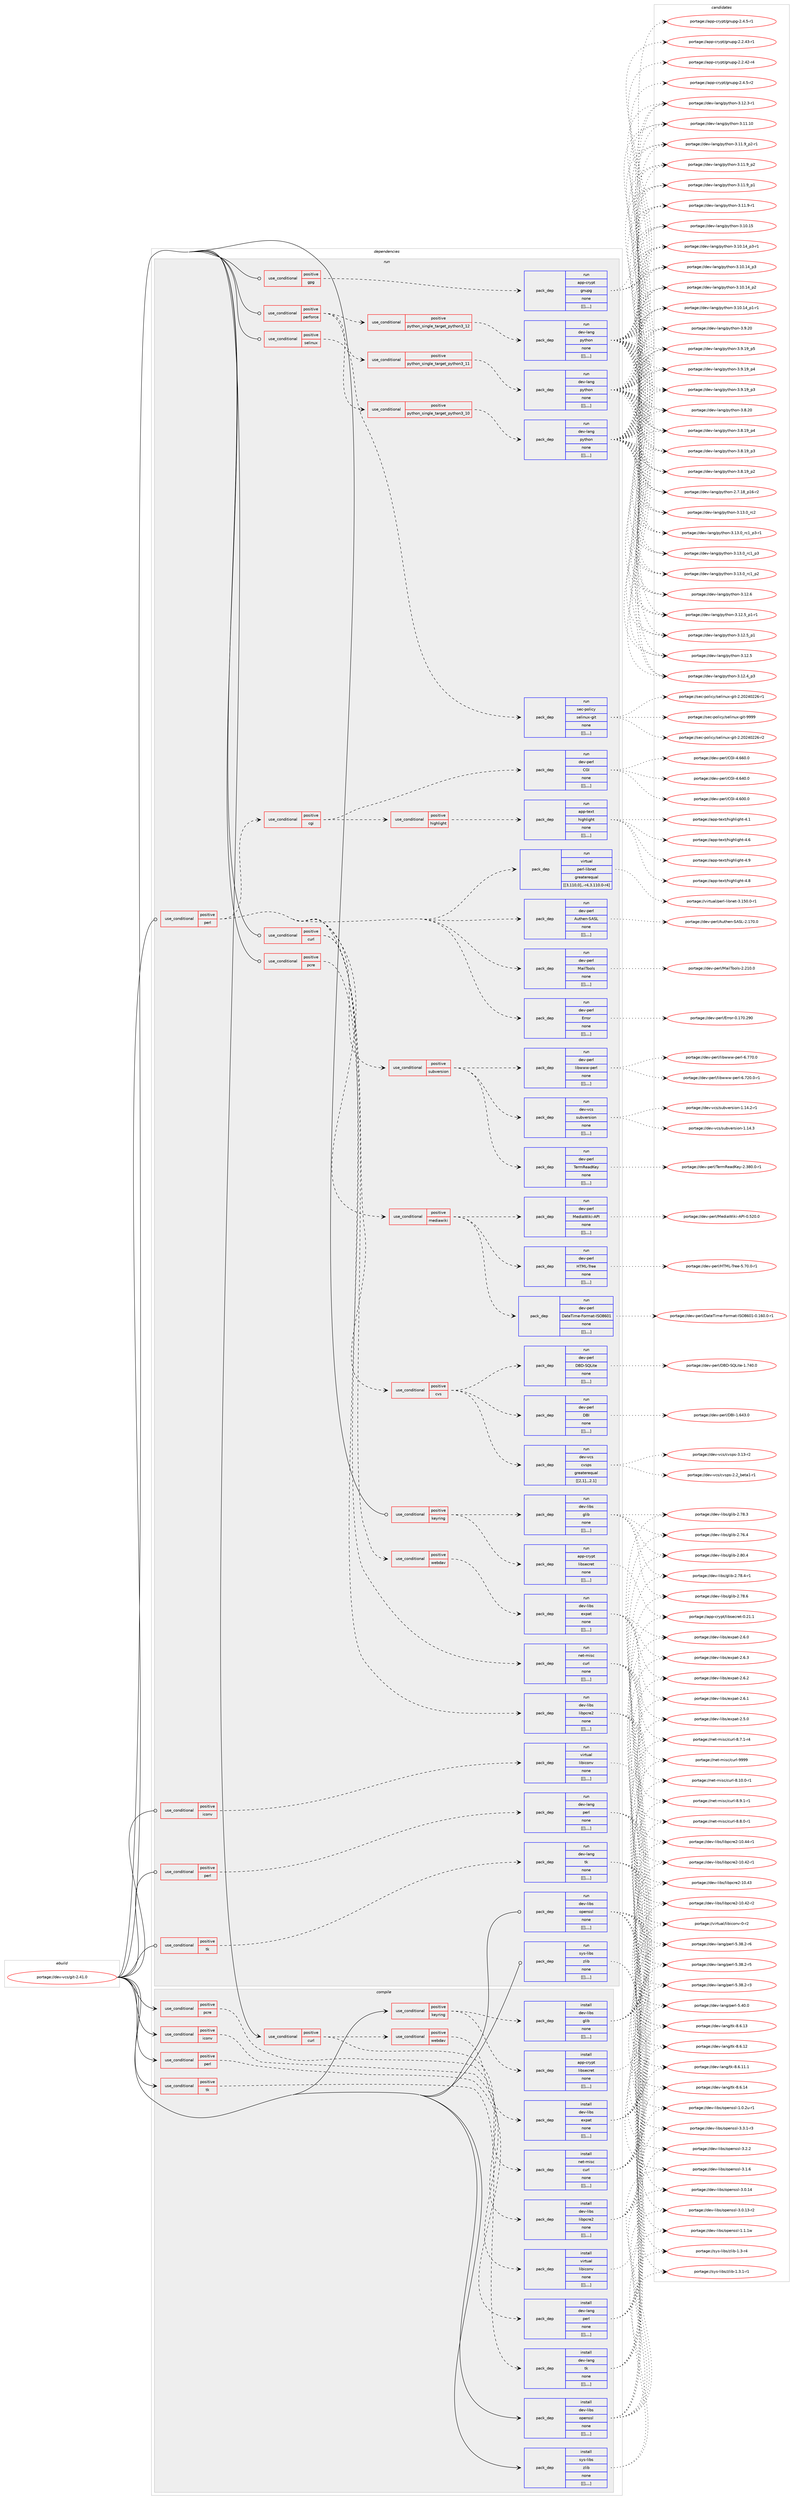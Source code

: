 digraph prolog {

# *************
# Graph options
# *************

newrank=true;
concentrate=true;
compound=true;
graph [rankdir=LR,fontname=Helvetica,fontsize=10,ranksep=1.5];#, ranksep=2.5, nodesep=0.2];
edge  [arrowhead=vee];
node  [fontname=Helvetica,fontsize=10];

# **********
# The ebuild
# **********

subgraph cluster_leftcol {
color=gray;
label=<<i>ebuild</i>>;
id [label="portage://dev-vcs/git-2.41.0", color=red, width=4, href="../dev-vcs/git-2.41.0.svg"];
}

# ****************
# The dependencies
# ****************

subgraph cluster_midcol {
color=gray;
label=<<i>dependencies</i>>;
subgraph cluster_compile {
fillcolor="#eeeeee";
style=filled;
label=<<i>compile</i>>;
subgraph cond64124 {
dependency225373 [label=<<TABLE BORDER="0" CELLBORDER="1" CELLSPACING="0" CELLPADDING="4"><TR><TD ROWSPAN="3" CELLPADDING="10">use_conditional</TD></TR><TR><TD>positive</TD></TR><TR><TD>curl</TD></TR></TABLE>>, shape=none, color=red];
subgraph pack159794 {
dependency225374 [label=<<TABLE BORDER="0" CELLBORDER="1" CELLSPACING="0" CELLPADDING="4" WIDTH="220"><TR><TD ROWSPAN="6" CELLPADDING="30">pack_dep</TD></TR><TR><TD WIDTH="110">install</TD></TR><TR><TD>net-misc</TD></TR><TR><TD>curl</TD></TR><TR><TD>none</TD></TR><TR><TD>[[],,,,]</TD></TR></TABLE>>, shape=none, color=blue];
}
dependency225373:e -> dependency225374:w [weight=20,style="dashed",arrowhead="vee"];
subgraph cond64125 {
dependency225375 [label=<<TABLE BORDER="0" CELLBORDER="1" CELLSPACING="0" CELLPADDING="4"><TR><TD ROWSPAN="3" CELLPADDING="10">use_conditional</TD></TR><TR><TD>positive</TD></TR><TR><TD>webdav</TD></TR></TABLE>>, shape=none, color=red];
subgraph pack159795 {
dependency225376 [label=<<TABLE BORDER="0" CELLBORDER="1" CELLSPACING="0" CELLPADDING="4" WIDTH="220"><TR><TD ROWSPAN="6" CELLPADDING="30">pack_dep</TD></TR><TR><TD WIDTH="110">install</TD></TR><TR><TD>dev-libs</TD></TR><TR><TD>expat</TD></TR><TR><TD>none</TD></TR><TR><TD>[[],,,,]</TD></TR></TABLE>>, shape=none, color=blue];
}
dependency225375:e -> dependency225376:w [weight=20,style="dashed",arrowhead="vee"];
}
dependency225373:e -> dependency225375:w [weight=20,style="dashed",arrowhead="vee"];
}
id:e -> dependency225373:w [weight=20,style="solid",arrowhead="vee"];
subgraph cond64126 {
dependency225377 [label=<<TABLE BORDER="0" CELLBORDER="1" CELLSPACING="0" CELLPADDING="4"><TR><TD ROWSPAN="3" CELLPADDING="10">use_conditional</TD></TR><TR><TD>positive</TD></TR><TR><TD>iconv</TD></TR></TABLE>>, shape=none, color=red];
subgraph pack159796 {
dependency225378 [label=<<TABLE BORDER="0" CELLBORDER="1" CELLSPACING="0" CELLPADDING="4" WIDTH="220"><TR><TD ROWSPAN="6" CELLPADDING="30">pack_dep</TD></TR><TR><TD WIDTH="110">install</TD></TR><TR><TD>virtual</TD></TR><TR><TD>libiconv</TD></TR><TR><TD>none</TD></TR><TR><TD>[[],,,,]</TD></TR></TABLE>>, shape=none, color=blue];
}
dependency225377:e -> dependency225378:w [weight=20,style="dashed",arrowhead="vee"];
}
id:e -> dependency225377:w [weight=20,style="solid",arrowhead="vee"];
subgraph cond64127 {
dependency225379 [label=<<TABLE BORDER="0" CELLBORDER="1" CELLSPACING="0" CELLPADDING="4"><TR><TD ROWSPAN="3" CELLPADDING="10">use_conditional</TD></TR><TR><TD>positive</TD></TR><TR><TD>keyring</TD></TR></TABLE>>, shape=none, color=red];
subgraph pack159797 {
dependency225380 [label=<<TABLE BORDER="0" CELLBORDER="1" CELLSPACING="0" CELLPADDING="4" WIDTH="220"><TR><TD ROWSPAN="6" CELLPADDING="30">pack_dep</TD></TR><TR><TD WIDTH="110">install</TD></TR><TR><TD>app-crypt</TD></TR><TR><TD>libsecret</TD></TR><TR><TD>none</TD></TR><TR><TD>[[],,,,]</TD></TR></TABLE>>, shape=none, color=blue];
}
dependency225379:e -> dependency225380:w [weight=20,style="dashed",arrowhead="vee"];
subgraph pack159798 {
dependency225381 [label=<<TABLE BORDER="0" CELLBORDER="1" CELLSPACING="0" CELLPADDING="4" WIDTH="220"><TR><TD ROWSPAN="6" CELLPADDING="30">pack_dep</TD></TR><TR><TD WIDTH="110">install</TD></TR><TR><TD>dev-libs</TD></TR><TR><TD>glib</TD></TR><TR><TD>none</TD></TR><TR><TD>[[],,,,]</TD></TR></TABLE>>, shape=none, color=blue];
}
dependency225379:e -> dependency225381:w [weight=20,style="dashed",arrowhead="vee"];
}
id:e -> dependency225379:w [weight=20,style="solid",arrowhead="vee"];
subgraph cond64128 {
dependency225382 [label=<<TABLE BORDER="0" CELLBORDER="1" CELLSPACING="0" CELLPADDING="4"><TR><TD ROWSPAN="3" CELLPADDING="10">use_conditional</TD></TR><TR><TD>positive</TD></TR><TR><TD>pcre</TD></TR></TABLE>>, shape=none, color=red];
subgraph pack159799 {
dependency225383 [label=<<TABLE BORDER="0" CELLBORDER="1" CELLSPACING="0" CELLPADDING="4" WIDTH="220"><TR><TD ROWSPAN="6" CELLPADDING="30">pack_dep</TD></TR><TR><TD WIDTH="110">install</TD></TR><TR><TD>dev-libs</TD></TR><TR><TD>libpcre2</TD></TR><TR><TD>none</TD></TR><TR><TD>[[],,,,]</TD></TR></TABLE>>, shape=none, color=blue];
}
dependency225382:e -> dependency225383:w [weight=20,style="dashed",arrowhead="vee"];
}
id:e -> dependency225382:w [weight=20,style="solid",arrowhead="vee"];
subgraph cond64129 {
dependency225384 [label=<<TABLE BORDER="0" CELLBORDER="1" CELLSPACING="0" CELLPADDING="4"><TR><TD ROWSPAN="3" CELLPADDING="10">use_conditional</TD></TR><TR><TD>positive</TD></TR><TR><TD>perl</TD></TR></TABLE>>, shape=none, color=red];
subgraph pack159800 {
dependency225385 [label=<<TABLE BORDER="0" CELLBORDER="1" CELLSPACING="0" CELLPADDING="4" WIDTH="220"><TR><TD ROWSPAN="6" CELLPADDING="30">pack_dep</TD></TR><TR><TD WIDTH="110">install</TD></TR><TR><TD>dev-lang</TD></TR><TR><TD>perl</TD></TR><TR><TD>none</TD></TR><TR><TD>[[],,,,]</TD></TR></TABLE>>, shape=none, color=blue];
}
dependency225384:e -> dependency225385:w [weight=20,style="dashed",arrowhead="vee"];
}
id:e -> dependency225384:w [weight=20,style="solid",arrowhead="vee"];
subgraph cond64130 {
dependency225386 [label=<<TABLE BORDER="0" CELLBORDER="1" CELLSPACING="0" CELLPADDING="4"><TR><TD ROWSPAN="3" CELLPADDING="10">use_conditional</TD></TR><TR><TD>positive</TD></TR><TR><TD>tk</TD></TR></TABLE>>, shape=none, color=red];
subgraph pack159801 {
dependency225387 [label=<<TABLE BORDER="0" CELLBORDER="1" CELLSPACING="0" CELLPADDING="4" WIDTH="220"><TR><TD ROWSPAN="6" CELLPADDING="30">pack_dep</TD></TR><TR><TD WIDTH="110">install</TD></TR><TR><TD>dev-lang</TD></TR><TR><TD>tk</TD></TR><TR><TD>none</TD></TR><TR><TD>[[],,,,]</TD></TR></TABLE>>, shape=none, color=blue];
}
dependency225386:e -> dependency225387:w [weight=20,style="dashed",arrowhead="vee"];
}
id:e -> dependency225386:w [weight=20,style="solid",arrowhead="vee"];
subgraph pack159802 {
dependency225388 [label=<<TABLE BORDER="0" CELLBORDER="1" CELLSPACING="0" CELLPADDING="4" WIDTH="220"><TR><TD ROWSPAN="6" CELLPADDING="30">pack_dep</TD></TR><TR><TD WIDTH="110">install</TD></TR><TR><TD>dev-libs</TD></TR><TR><TD>openssl</TD></TR><TR><TD>none</TD></TR><TR><TD>[[],,,,]</TD></TR></TABLE>>, shape=none, color=blue];
}
id:e -> dependency225388:w [weight=20,style="solid",arrowhead="vee"];
subgraph pack159803 {
dependency225389 [label=<<TABLE BORDER="0" CELLBORDER="1" CELLSPACING="0" CELLPADDING="4" WIDTH="220"><TR><TD ROWSPAN="6" CELLPADDING="30">pack_dep</TD></TR><TR><TD WIDTH="110">install</TD></TR><TR><TD>sys-libs</TD></TR><TR><TD>zlib</TD></TR><TR><TD>none</TD></TR><TR><TD>[[],,,,]</TD></TR></TABLE>>, shape=none, color=blue];
}
id:e -> dependency225389:w [weight=20,style="solid",arrowhead="vee"];
}
subgraph cluster_compileandrun {
fillcolor="#eeeeee";
style=filled;
label=<<i>compile and run</i>>;
}
subgraph cluster_run {
fillcolor="#eeeeee";
style=filled;
label=<<i>run</i>>;
subgraph cond64131 {
dependency225390 [label=<<TABLE BORDER="0" CELLBORDER="1" CELLSPACING="0" CELLPADDING="4"><TR><TD ROWSPAN="3" CELLPADDING="10">use_conditional</TD></TR><TR><TD>positive</TD></TR><TR><TD>curl</TD></TR></TABLE>>, shape=none, color=red];
subgraph pack159804 {
dependency225391 [label=<<TABLE BORDER="0" CELLBORDER="1" CELLSPACING="0" CELLPADDING="4" WIDTH="220"><TR><TD ROWSPAN="6" CELLPADDING="30">pack_dep</TD></TR><TR><TD WIDTH="110">run</TD></TR><TR><TD>net-misc</TD></TR><TR><TD>curl</TD></TR><TR><TD>none</TD></TR><TR><TD>[[],,,,]</TD></TR></TABLE>>, shape=none, color=blue];
}
dependency225390:e -> dependency225391:w [weight=20,style="dashed",arrowhead="vee"];
subgraph cond64132 {
dependency225392 [label=<<TABLE BORDER="0" CELLBORDER="1" CELLSPACING="0" CELLPADDING="4"><TR><TD ROWSPAN="3" CELLPADDING="10">use_conditional</TD></TR><TR><TD>positive</TD></TR><TR><TD>webdav</TD></TR></TABLE>>, shape=none, color=red];
subgraph pack159805 {
dependency225393 [label=<<TABLE BORDER="0" CELLBORDER="1" CELLSPACING="0" CELLPADDING="4" WIDTH="220"><TR><TD ROWSPAN="6" CELLPADDING="30">pack_dep</TD></TR><TR><TD WIDTH="110">run</TD></TR><TR><TD>dev-libs</TD></TR><TR><TD>expat</TD></TR><TR><TD>none</TD></TR><TR><TD>[[],,,,]</TD></TR></TABLE>>, shape=none, color=blue];
}
dependency225392:e -> dependency225393:w [weight=20,style="dashed",arrowhead="vee"];
}
dependency225390:e -> dependency225392:w [weight=20,style="dashed",arrowhead="vee"];
}
id:e -> dependency225390:w [weight=20,style="solid",arrowhead="odot"];
subgraph cond64133 {
dependency225394 [label=<<TABLE BORDER="0" CELLBORDER="1" CELLSPACING="0" CELLPADDING="4"><TR><TD ROWSPAN="3" CELLPADDING="10">use_conditional</TD></TR><TR><TD>positive</TD></TR><TR><TD>gpg</TD></TR></TABLE>>, shape=none, color=red];
subgraph pack159806 {
dependency225395 [label=<<TABLE BORDER="0" CELLBORDER="1" CELLSPACING="0" CELLPADDING="4" WIDTH="220"><TR><TD ROWSPAN="6" CELLPADDING="30">pack_dep</TD></TR><TR><TD WIDTH="110">run</TD></TR><TR><TD>app-crypt</TD></TR><TR><TD>gnupg</TD></TR><TR><TD>none</TD></TR><TR><TD>[[],,,,]</TD></TR></TABLE>>, shape=none, color=blue];
}
dependency225394:e -> dependency225395:w [weight=20,style="dashed",arrowhead="vee"];
}
id:e -> dependency225394:w [weight=20,style="solid",arrowhead="odot"];
subgraph cond64134 {
dependency225396 [label=<<TABLE BORDER="0" CELLBORDER="1" CELLSPACING="0" CELLPADDING="4"><TR><TD ROWSPAN="3" CELLPADDING="10">use_conditional</TD></TR><TR><TD>positive</TD></TR><TR><TD>iconv</TD></TR></TABLE>>, shape=none, color=red];
subgraph pack159807 {
dependency225397 [label=<<TABLE BORDER="0" CELLBORDER="1" CELLSPACING="0" CELLPADDING="4" WIDTH="220"><TR><TD ROWSPAN="6" CELLPADDING="30">pack_dep</TD></TR><TR><TD WIDTH="110">run</TD></TR><TR><TD>virtual</TD></TR><TR><TD>libiconv</TD></TR><TR><TD>none</TD></TR><TR><TD>[[],,,,]</TD></TR></TABLE>>, shape=none, color=blue];
}
dependency225396:e -> dependency225397:w [weight=20,style="dashed",arrowhead="vee"];
}
id:e -> dependency225396:w [weight=20,style="solid",arrowhead="odot"];
subgraph cond64135 {
dependency225398 [label=<<TABLE BORDER="0" CELLBORDER="1" CELLSPACING="0" CELLPADDING="4"><TR><TD ROWSPAN="3" CELLPADDING="10">use_conditional</TD></TR><TR><TD>positive</TD></TR><TR><TD>keyring</TD></TR></TABLE>>, shape=none, color=red];
subgraph pack159808 {
dependency225399 [label=<<TABLE BORDER="0" CELLBORDER="1" CELLSPACING="0" CELLPADDING="4" WIDTH="220"><TR><TD ROWSPAN="6" CELLPADDING="30">pack_dep</TD></TR><TR><TD WIDTH="110">run</TD></TR><TR><TD>app-crypt</TD></TR><TR><TD>libsecret</TD></TR><TR><TD>none</TD></TR><TR><TD>[[],,,,]</TD></TR></TABLE>>, shape=none, color=blue];
}
dependency225398:e -> dependency225399:w [weight=20,style="dashed",arrowhead="vee"];
subgraph pack159809 {
dependency225400 [label=<<TABLE BORDER="0" CELLBORDER="1" CELLSPACING="0" CELLPADDING="4" WIDTH="220"><TR><TD ROWSPAN="6" CELLPADDING="30">pack_dep</TD></TR><TR><TD WIDTH="110">run</TD></TR><TR><TD>dev-libs</TD></TR><TR><TD>glib</TD></TR><TR><TD>none</TD></TR><TR><TD>[[],,,,]</TD></TR></TABLE>>, shape=none, color=blue];
}
dependency225398:e -> dependency225400:w [weight=20,style="dashed",arrowhead="vee"];
}
id:e -> dependency225398:w [weight=20,style="solid",arrowhead="odot"];
subgraph cond64136 {
dependency225401 [label=<<TABLE BORDER="0" CELLBORDER="1" CELLSPACING="0" CELLPADDING="4"><TR><TD ROWSPAN="3" CELLPADDING="10">use_conditional</TD></TR><TR><TD>positive</TD></TR><TR><TD>pcre</TD></TR></TABLE>>, shape=none, color=red];
subgraph pack159810 {
dependency225402 [label=<<TABLE BORDER="0" CELLBORDER="1" CELLSPACING="0" CELLPADDING="4" WIDTH="220"><TR><TD ROWSPAN="6" CELLPADDING="30">pack_dep</TD></TR><TR><TD WIDTH="110">run</TD></TR><TR><TD>dev-libs</TD></TR><TR><TD>libpcre2</TD></TR><TR><TD>none</TD></TR><TR><TD>[[],,,,]</TD></TR></TABLE>>, shape=none, color=blue];
}
dependency225401:e -> dependency225402:w [weight=20,style="dashed",arrowhead="vee"];
}
id:e -> dependency225401:w [weight=20,style="solid",arrowhead="odot"];
subgraph cond64137 {
dependency225403 [label=<<TABLE BORDER="0" CELLBORDER="1" CELLSPACING="0" CELLPADDING="4"><TR><TD ROWSPAN="3" CELLPADDING="10">use_conditional</TD></TR><TR><TD>positive</TD></TR><TR><TD>perforce</TD></TR></TABLE>>, shape=none, color=red];
subgraph cond64138 {
dependency225404 [label=<<TABLE BORDER="0" CELLBORDER="1" CELLSPACING="0" CELLPADDING="4"><TR><TD ROWSPAN="3" CELLPADDING="10">use_conditional</TD></TR><TR><TD>positive</TD></TR><TR><TD>python_single_target_python3_10</TD></TR></TABLE>>, shape=none, color=red];
subgraph pack159811 {
dependency225405 [label=<<TABLE BORDER="0" CELLBORDER="1" CELLSPACING="0" CELLPADDING="4" WIDTH="220"><TR><TD ROWSPAN="6" CELLPADDING="30">pack_dep</TD></TR><TR><TD WIDTH="110">run</TD></TR><TR><TD>dev-lang</TD></TR><TR><TD>python</TD></TR><TR><TD>none</TD></TR><TR><TD>[[],,,,]</TD></TR></TABLE>>, shape=none, color=blue];
}
dependency225404:e -> dependency225405:w [weight=20,style="dashed",arrowhead="vee"];
}
dependency225403:e -> dependency225404:w [weight=20,style="dashed",arrowhead="vee"];
subgraph cond64139 {
dependency225406 [label=<<TABLE BORDER="0" CELLBORDER="1" CELLSPACING="0" CELLPADDING="4"><TR><TD ROWSPAN="3" CELLPADDING="10">use_conditional</TD></TR><TR><TD>positive</TD></TR><TR><TD>python_single_target_python3_11</TD></TR></TABLE>>, shape=none, color=red];
subgraph pack159812 {
dependency225407 [label=<<TABLE BORDER="0" CELLBORDER="1" CELLSPACING="0" CELLPADDING="4" WIDTH="220"><TR><TD ROWSPAN="6" CELLPADDING="30">pack_dep</TD></TR><TR><TD WIDTH="110">run</TD></TR><TR><TD>dev-lang</TD></TR><TR><TD>python</TD></TR><TR><TD>none</TD></TR><TR><TD>[[],,,,]</TD></TR></TABLE>>, shape=none, color=blue];
}
dependency225406:e -> dependency225407:w [weight=20,style="dashed",arrowhead="vee"];
}
dependency225403:e -> dependency225406:w [weight=20,style="dashed",arrowhead="vee"];
subgraph cond64140 {
dependency225408 [label=<<TABLE BORDER="0" CELLBORDER="1" CELLSPACING="0" CELLPADDING="4"><TR><TD ROWSPAN="3" CELLPADDING="10">use_conditional</TD></TR><TR><TD>positive</TD></TR><TR><TD>python_single_target_python3_12</TD></TR></TABLE>>, shape=none, color=red];
subgraph pack159813 {
dependency225409 [label=<<TABLE BORDER="0" CELLBORDER="1" CELLSPACING="0" CELLPADDING="4" WIDTH="220"><TR><TD ROWSPAN="6" CELLPADDING="30">pack_dep</TD></TR><TR><TD WIDTH="110">run</TD></TR><TR><TD>dev-lang</TD></TR><TR><TD>python</TD></TR><TR><TD>none</TD></TR><TR><TD>[[],,,,]</TD></TR></TABLE>>, shape=none, color=blue];
}
dependency225408:e -> dependency225409:w [weight=20,style="dashed",arrowhead="vee"];
}
dependency225403:e -> dependency225408:w [weight=20,style="dashed",arrowhead="vee"];
}
id:e -> dependency225403:w [weight=20,style="solid",arrowhead="odot"];
subgraph cond64141 {
dependency225410 [label=<<TABLE BORDER="0" CELLBORDER="1" CELLSPACING="0" CELLPADDING="4"><TR><TD ROWSPAN="3" CELLPADDING="10">use_conditional</TD></TR><TR><TD>positive</TD></TR><TR><TD>perl</TD></TR></TABLE>>, shape=none, color=red];
subgraph pack159814 {
dependency225411 [label=<<TABLE BORDER="0" CELLBORDER="1" CELLSPACING="0" CELLPADDING="4" WIDTH="220"><TR><TD ROWSPAN="6" CELLPADDING="30">pack_dep</TD></TR><TR><TD WIDTH="110">run</TD></TR><TR><TD>dev-lang</TD></TR><TR><TD>perl</TD></TR><TR><TD>none</TD></TR><TR><TD>[[],,,,]</TD></TR></TABLE>>, shape=none, color=blue];
}
dependency225410:e -> dependency225411:w [weight=20,style="dashed",arrowhead="vee"];
}
id:e -> dependency225410:w [weight=20,style="solid",arrowhead="odot"];
subgraph cond64142 {
dependency225412 [label=<<TABLE BORDER="0" CELLBORDER="1" CELLSPACING="0" CELLPADDING="4"><TR><TD ROWSPAN="3" CELLPADDING="10">use_conditional</TD></TR><TR><TD>positive</TD></TR><TR><TD>perl</TD></TR></TABLE>>, shape=none, color=red];
subgraph pack159815 {
dependency225413 [label=<<TABLE BORDER="0" CELLBORDER="1" CELLSPACING="0" CELLPADDING="4" WIDTH="220"><TR><TD ROWSPAN="6" CELLPADDING="30">pack_dep</TD></TR><TR><TD WIDTH="110">run</TD></TR><TR><TD>dev-perl</TD></TR><TR><TD>Error</TD></TR><TR><TD>none</TD></TR><TR><TD>[[],,,,]</TD></TR></TABLE>>, shape=none, color=blue];
}
dependency225412:e -> dependency225413:w [weight=20,style="dashed",arrowhead="vee"];
subgraph pack159816 {
dependency225414 [label=<<TABLE BORDER="0" CELLBORDER="1" CELLSPACING="0" CELLPADDING="4" WIDTH="220"><TR><TD ROWSPAN="6" CELLPADDING="30">pack_dep</TD></TR><TR><TD WIDTH="110">run</TD></TR><TR><TD>dev-perl</TD></TR><TR><TD>MailTools</TD></TR><TR><TD>none</TD></TR><TR><TD>[[],,,,]</TD></TR></TABLE>>, shape=none, color=blue];
}
dependency225412:e -> dependency225414:w [weight=20,style="dashed",arrowhead="vee"];
subgraph pack159817 {
dependency225415 [label=<<TABLE BORDER="0" CELLBORDER="1" CELLSPACING="0" CELLPADDING="4" WIDTH="220"><TR><TD ROWSPAN="6" CELLPADDING="30">pack_dep</TD></TR><TR><TD WIDTH="110">run</TD></TR><TR><TD>dev-perl</TD></TR><TR><TD>Authen-SASL</TD></TR><TR><TD>none</TD></TR><TR><TD>[[],,,,]</TD></TR></TABLE>>, shape=none, color=blue];
}
dependency225412:e -> dependency225415:w [weight=20,style="dashed",arrowhead="vee"];
subgraph pack159818 {
dependency225416 [label=<<TABLE BORDER="0" CELLBORDER="1" CELLSPACING="0" CELLPADDING="4" WIDTH="220"><TR><TD ROWSPAN="6" CELLPADDING="30">pack_dep</TD></TR><TR><TD WIDTH="110">run</TD></TR><TR><TD>virtual</TD></TR><TR><TD>perl-libnet</TD></TR><TR><TD>greaterequal</TD></TR><TR><TD>[[3,110,0],,-r4,3.110.0-r4]</TD></TR></TABLE>>, shape=none, color=blue];
}
dependency225412:e -> dependency225416:w [weight=20,style="dashed",arrowhead="vee"];
subgraph cond64143 {
dependency225417 [label=<<TABLE BORDER="0" CELLBORDER="1" CELLSPACING="0" CELLPADDING="4"><TR><TD ROWSPAN="3" CELLPADDING="10">use_conditional</TD></TR><TR><TD>positive</TD></TR><TR><TD>cgi</TD></TR></TABLE>>, shape=none, color=red];
subgraph pack159819 {
dependency225418 [label=<<TABLE BORDER="0" CELLBORDER="1" CELLSPACING="0" CELLPADDING="4" WIDTH="220"><TR><TD ROWSPAN="6" CELLPADDING="30">pack_dep</TD></TR><TR><TD WIDTH="110">run</TD></TR><TR><TD>dev-perl</TD></TR><TR><TD>CGI</TD></TR><TR><TD>none</TD></TR><TR><TD>[[],,,,]</TD></TR></TABLE>>, shape=none, color=blue];
}
dependency225417:e -> dependency225418:w [weight=20,style="dashed",arrowhead="vee"];
subgraph cond64144 {
dependency225419 [label=<<TABLE BORDER="0" CELLBORDER="1" CELLSPACING="0" CELLPADDING="4"><TR><TD ROWSPAN="3" CELLPADDING="10">use_conditional</TD></TR><TR><TD>positive</TD></TR><TR><TD>highlight</TD></TR></TABLE>>, shape=none, color=red];
subgraph pack159820 {
dependency225420 [label=<<TABLE BORDER="0" CELLBORDER="1" CELLSPACING="0" CELLPADDING="4" WIDTH="220"><TR><TD ROWSPAN="6" CELLPADDING="30">pack_dep</TD></TR><TR><TD WIDTH="110">run</TD></TR><TR><TD>app-text</TD></TR><TR><TD>highlight</TD></TR><TR><TD>none</TD></TR><TR><TD>[[],,,,]</TD></TR></TABLE>>, shape=none, color=blue];
}
dependency225419:e -> dependency225420:w [weight=20,style="dashed",arrowhead="vee"];
}
dependency225417:e -> dependency225419:w [weight=20,style="dashed",arrowhead="vee"];
}
dependency225412:e -> dependency225417:w [weight=20,style="dashed",arrowhead="vee"];
subgraph cond64145 {
dependency225421 [label=<<TABLE BORDER="0" CELLBORDER="1" CELLSPACING="0" CELLPADDING="4"><TR><TD ROWSPAN="3" CELLPADDING="10">use_conditional</TD></TR><TR><TD>positive</TD></TR><TR><TD>cvs</TD></TR></TABLE>>, shape=none, color=red];
subgraph pack159821 {
dependency225422 [label=<<TABLE BORDER="0" CELLBORDER="1" CELLSPACING="0" CELLPADDING="4" WIDTH="220"><TR><TD ROWSPAN="6" CELLPADDING="30">pack_dep</TD></TR><TR><TD WIDTH="110">run</TD></TR><TR><TD>dev-vcs</TD></TR><TR><TD>cvsps</TD></TR><TR><TD>greaterequal</TD></TR><TR><TD>[[2,1],,,2.1]</TD></TR></TABLE>>, shape=none, color=blue];
}
dependency225421:e -> dependency225422:w [weight=20,style="dashed",arrowhead="vee"];
subgraph pack159822 {
dependency225423 [label=<<TABLE BORDER="0" CELLBORDER="1" CELLSPACING="0" CELLPADDING="4" WIDTH="220"><TR><TD ROWSPAN="6" CELLPADDING="30">pack_dep</TD></TR><TR><TD WIDTH="110">run</TD></TR><TR><TD>dev-perl</TD></TR><TR><TD>DBI</TD></TR><TR><TD>none</TD></TR><TR><TD>[[],,,,]</TD></TR></TABLE>>, shape=none, color=blue];
}
dependency225421:e -> dependency225423:w [weight=20,style="dashed",arrowhead="vee"];
subgraph pack159823 {
dependency225424 [label=<<TABLE BORDER="0" CELLBORDER="1" CELLSPACING="0" CELLPADDING="4" WIDTH="220"><TR><TD ROWSPAN="6" CELLPADDING="30">pack_dep</TD></TR><TR><TD WIDTH="110">run</TD></TR><TR><TD>dev-perl</TD></TR><TR><TD>DBD-SQLite</TD></TR><TR><TD>none</TD></TR><TR><TD>[[],,,,]</TD></TR></TABLE>>, shape=none, color=blue];
}
dependency225421:e -> dependency225424:w [weight=20,style="dashed",arrowhead="vee"];
}
dependency225412:e -> dependency225421:w [weight=20,style="dashed",arrowhead="vee"];
subgraph cond64146 {
dependency225425 [label=<<TABLE BORDER="0" CELLBORDER="1" CELLSPACING="0" CELLPADDING="4"><TR><TD ROWSPAN="3" CELLPADDING="10">use_conditional</TD></TR><TR><TD>positive</TD></TR><TR><TD>mediawiki</TD></TR></TABLE>>, shape=none, color=red];
subgraph pack159824 {
dependency225426 [label=<<TABLE BORDER="0" CELLBORDER="1" CELLSPACING="0" CELLPADDING="4" WIDTH="220"><TR><TD ROWSPAN="6" CELLPADDING="30">pack_dep</TD></TR><TR><TD WIDTH="110">run</TD></TR><TR><TD>dev-perl</TD></TR><TR><TD>DateTime-Format-ISO8601</TD></TR><TR><TD>none</TD></TR><TR><TD>[[],,,,]</TD></TR></TABLE>>, shape=none, color=blue];
}
dependency225425:e -> dependency225426:w [weight=20,style="dashed",arrowhead="vee"];
subgraph pack159825 {
dependency225427 [label=<<TABLE BORDER="0" CELLBORDER="1" CELLSPACING="0" CELLPADDING="4" WIDTH="220"><TR><TD ROWSPAN="6" CELLPADDING="30">pack_dep</TD></TR><TR><TD WIDTH="110">run</TD></TR><TR><TD>dev-perl</TD></TR><TR><TD>HTML-Tree</TD></TR><TR><TD>none</TD></TR><TR><TD>[[],,,,]</TD></TR></TABLE>>, shape=none, color=blue];
}
dependency225425:e -> dependency225427:w [weight=20,style="dashed",arrowhead="vee"];
subgraph pack159826 {
dependency225428 [label=<<TABLE BORDER="0" CELLBORDER="1" CELLSPACING="0" CELLPADDING="4" WIDTH="220"><TR><TD ROWSPAN="6" CELLPADDING="30">pack_dep</TD></TR><TR><TD WIDTH="110">run</TD></TR><TR><TD>dev-perl</TD></TR><TR><TD>MediaWiki-API</TD></TR><TR><TD>none</TD></TR><TR><TD>[[],,,,]</TD></TR></TABLE>>, shape=none, color=blue];
}
dependency225425:e -> dependency225428:w [weight=20,style="dashed",arrowhead="vee"];
}
dependency225412:e -> dependency225425:w [weight=20,style="dashed",arrowhead="vee"];
subgraph cond64147 {
dependency225429 [label=<<TABLE BORDER="0" CELLBORDER="1" CELLSPACING="0" CELLPADDING="4"><TR><TD ROWSPAN="3" CELLPADDING="10">use_conditional</TD></TR><TR><TD>positive</TD></TR><TR><TD>subversion</TD></TR></TABLE>>, shape=none, color=red];
subgraph pack159827 {
dependency225430 [label=<<TABLE BORDER="0" CELLBORDER="1" CELLSPACING="0" CELLPADDING="4" WIDTH="220"><TR><TD ROWSPAN="6" CELLPADDING="30">pack_dep</TD></TR><TR><TD WIDTH="110">run</TD></TR><TR><TD>dev-vcs</TD></TR><TR><TD>subversion</TD></TR><TR><TD>none</TD></TR><TR><TD>[[],,,,]</TD></TR></TABLE>>, shape=none, color=blue];
}
dependency225429:e -> dependency225430:w [weight=20,style="dashed",arrowhead="vee"];
subgraph pack159828 {
dependency225431 [label=<<TABLE BORDER="0" CELLBORDER="1" CELLSPACING="0" CELLPADDING="4" WIDTH="220"><TR><TD ROWSPAN="6" CELLPADDING="30">pack_dep</TD></TR><TR><TD WIDTH="110">run</TD></TR><TR><TD>dev-perl</TD></TR><TR><TD>libwww-perl</TD></TR><TR><TD>none</TD></TR><TR><TD>[[],,,,]</TD></TR></TABLE>>, shape=none, color=blue];
}
dependency225429:e -> dependency225431:w [weight=20,style="dashed",arrowhead="vee"];
subgraph pack159829 {
dependency225432 [label=<<TABLE BORDER="0" CELLBORDER="1" CELLSPACING="0" CELLPADDING="4" WIDTH="220"><TR><TD ROWSPAN="6" CELLPADDING="30">pack_dep</TD></TR><TR><TD WIDTH="110">run</TD></TR><TR><TD>dev-perl</TD></TR><TR><TD>TermReadKey</TD></TR><TR><TD>none</TD></TR><TR><TD>[[],,,,]</TD></TR></TABLE>>, shape=none, color=blue];
}
dependency225429:e -> dependency225432:w [weight=20,style="dashed",arrowhead="vee"];
}
dependency225412:e -> dependency225429:w [weight=20,style="dashed",arrowhead="vee"];
}
id:e -> dependency225412:w [weight=20,style="solid",arrowhead="odot"];
subgraph cond64148 {
dependency225433 [label=<<TABLE BORDER="0" CELLBORDER="1" CELLSPACING="0" CELLPADDING="4"><TR><TD ROWSPAN="3" CELLPADDING="10">use_conditional</TD></TR><TR><TD>positive</TD></TR><TR><TD>selinux</TD></TR></TABLE>>, shape=none, color=red];
subgraph pack159830 {
dependency225434 [label=<<TABLE BORDER="0" CELLBORDER="1" CELLSPACING="0" CELLPADDING="4" WIDTH="220"><TR><TD ROWSPAN="6" CELLPADDING="30">pack_dep</TD></TR><TR><TD WIDTH="110">run</TD></TR><TR><TD>sec-policy</TD></TR><TR><TD>selinux-git</TD></TR><TR><TD>none</TD></TR><TR><TD>[[],,,,]</TD></TR></TABLE>>, shape=none, color=blue];
}
dependency225433:e -> dependency225434:w [weight=20,style="dashed",arrowhead="vee"];
}
id:e -> dependency225433:w [weight=20,style="solid",arrowhead="odot"];
subgraph cond64149 {
dependency225435 [label=<<TABLE BORDER="0" CELLBORDER="1" CELLSPACING="0" CELLPADDING="4"><TR><TD ROWSPAN="3" CELLPADDING="10">use_conditional</TD></TR><TR><TD>positive</TD></TR><TR><TD>tk</TD></TR></TABLE>>, shape=none, color=red];
subgraph pack159831 {
dependency225436 [label=<<TABLE BORDER="0" CELLBORDER="1" CELLSPACING="0" CELLPADDING="4" WIDTH="220"><TR><TD ROWSPAN="6" CELLPADDING="30">pack_dep</TD></TR><TR><TD WIDTH="110">run</TD></TR><TR><TD>dev-lang</TD></TR><TR><TD>tk</TD></TR><TR><TD>none</TD></TR><TR><TD>[[],,,,]</TD></TR></TABLE>>, shape=none, color=blue];
}
dependency225435:e -> dependency225436:w [weight=20,style="dashed",arrowhead="vee"];
}
id:e -> dependency225435:w [weight=20,style="solid",arrowhead="odot"];
subgraph pack159832 {
dependency225437 [label=<<TABLE BORDER="0" CELLBORDER="1" CELLSPACING="0" CELLPADDING="4" WIDTH="220"><TR><TD ROWSPAN="6" CELLPADDING="30">pack_dep</TD></TR><TR><TD WIDTH="110">run</TD></TR><TR><TD>dev-libs</TD></TR><TR><TD>openssl</TD></TR><TR><TD>none</TD></TR><TR><TD>[[],,,,]</TD></TR></TABLE>>, shape=none, color=blue];
}
id:e -> dependency225437:w [weight=20,style="solid",arrowhead="odot"];
subgraph pack159833 {
dependency225438 [label=<<TABLE BORDER="0" CELLBORDER="1" CELLSPACING="0" CELLPADDING="4" WIDTH="220"><TR><TD ROWSPAN="6" CELLPADDING="30">pack_dep</TD></TR><TR><TD WIDTH="110">run</TD></TR><TR><TD>sys-libs</TD></TR><TR><TD>zlib</TD></TR><TR><TD>none</TD></TR><TR><TD>[[],,,,]</TD></TR></TABLE>>, shape=none, color=blue];
}
id:e -> dependency225438:w [weight=20,style="solid",arrowhead="odot"];
}
}

# **************
# The candidates
# **************

subgraph cluster_choices {
rank=same;
color=gray;
label=<<i>candidates</i>>;

subgraph choice159794 {
color=black;
nodesep=1;
choice110101116451091051159947991171141084557575757 [label="portage://net-misc/curl-9999", color=red, width=4,href="../net-misc/curl-9999.svg"];
choice11010111645109105115994799117114108455646494846484511449 [label="portage://net-misc/curl-8.10.0-r1", color=red, width=4,href="../net-misc/curl-8.10.0-r1.svg"];
choice110101116451091051159947991171141084556465746494511449 [label="portage://net-misc/curl-8.9.1-r1", color=red, width=4,href="../net-misc/curl-8.9.1-r1.svg"];
choice110101116451091051159947991171141084556465646484511449 [label="portage://net-misc/curl-8.8.0-r1", color=red, width=4,href="../net-misc/curl-8.8.0-r1.svg"];
choice110101116451091051159947991171141084556465546494511452 [label="portage://net-misc/curl-8.7.1-r4", color=red, width=4,href="../net-misc/curl-8.7.1-r4.svg"];
dependency225374:e -> choice110101116451091051159947991171141084557575757:w [style=dotted,weight="100"];
dependency225374:e -> choice11010111645109105115994799117114108455646494846484511449:w [style=dotted,weight="100"];
dependency225374:e -> choice110101116451091051159947991171141084556465746494511449:w [style=dotted,weight="100"];
dependency225374:e -> choice110101116451091051159947991171141084556465646484511449:w [style=dotted,weight="100"];
dependency225374:e -> choice110101116451091051159947991171141084556465546494511452:w [style=dotted,weight="100"];
}
subgraph choice159795 {
color=black;
nodesep=1;
choice10010111845108105981154710112011297116455046544651 [label="portage://dev-libs/expat-2.6.3", color=red, width=4,href="../dev-libs/expat-2.6.3.svg"];
choice10010111845108105981154710112011297116455046544650 [label="portage://dev-libs/expat-2.6.2", color=red, width=4,href="../dev-libs/expat-2.6.2.svg"];
choice10010111845108105981154710112011297116455046544649 [label="portage://dev-libs/expat-2.6.1", color=red, width=4,href="../dev-libs/expat-2.6.1.svg"];
choice10010111845108105981154710112011297116455046544648 [label="portage://dev-libs/expat-2.6.0", color=red, width=4,href="../dev-libs/expat-2.6.0.svg"];
choice10010111845108105981154710112011297116455046534648 [label="portage://dev-libs/expat-2.5.0", color=red, width=4,href="../dev-libs/expat-2.5.0.svg"];
dependency225376:e -> choice10010111845108105981154710112011297116455046544651:w [style=dotted,weight="100"];
dependency225376:e -> choice10010111845108105981154710112011297116455046544650:w [style=dotted,weight="100"];
dependency225376:e -> choice10010111845108105981154710112011297116455046544649:w [style=dotted,weight="100"];
dependency225376:e -> choice10010111845108105981154710112011297116455046544648:w [style=dotted,weight="100"];
dependency225376:e -> choice10010111845108105981154710112011297116455046534648:w [style=dotted,weight="100"];
}
subgraph choice159796 {
color=black;
nodesep=1;
choice1181051141161179710847108105981059911111011845484511450 [label="portage://virtual/libiconv-0-r2", color=red, width=4,href="../virtual/libiconv-0-r2.svg"];
dependency225378:e -> choice1181051141161179710847108105981059911111011845484511450:w [style=dotted,weight="100"];
}
subgraph choice159797 {
color=black;
nodesep=1;
choice97112112459911412111211647108105981151019911410111645484650494649 [label="portage://app-crypt/libsecret-0.21.1", color=red, width=4,href="../app-crypt/libsecret-0.21.1.svg"];
dependency225380:e -> choice97112112459911412111211647108105981151019911410111645484650494649:w [style=dotted,weight="100"];
}
subgraph choice159798 {
color=black;
nodesep=1;
choice1001011184510810598115471031081059845504656484652 [label="portage://dev-libs/glib-2.80.4", color=red, width=4,href="../dev-libs/glib-2.80.4.svg"];
choice1001011184510810598115471031081059845504655564654 [label="portage://dev-libs/glib-2.78.6", color=red, width=4,href="../dev-libs/glib-2.78.6.svg"];
choice10010111845108105981154710310810598455046555646524511449 [label="portage://dev-libs/glib-2.78.4-r1", color=red, width=4,href="../dev-libs/glib-2.78.4-r1.svg"];
choice1001011184510810598115471031081059845504655564651 [label="portage://dev-libs/glib-2.78.3", color=red, width=4,href="../dev-libs/glib-2.78.3.svg"];
choice1001011184510810598115471031081059845504655544652 [label="portage://dev-libs/glib-2.76.4", color=red, width=4,href="../dev-libs/glib-2.76.4.svg"];
dependency225381:e -> choice1001011184510810598115471031081059845504656484652:w [style=dotted,weight="100"];
dependency225381:e -> choice1001011184510810598115471031081059845504655564654:w [style=dotted,weight="100"];
dependency225381:e -> choice10010111845108105981154710310810598455046555646524511449:w [style=dotted,weight="100"];
dependency225381:e -> choice1001011184510810598115471031081059845504655564651:w [style=dotted,weight="100"];
dependency225381:e -> choice1001011184510810598115471031081059845504655544652:w [style=dotted,weight="100"];
}
subgraph choice159799 {
color=black;
nodesep=1;
choice1001011184510810598115471081059811299114101504549484652524511449 [label="portage://dev-libs/libpcre2-10.44-r1", color=red, width=4,href="../dev-libs/libpcre2-10.44-r1.svg"];
choice100101118451081059811547108105981129911410150454948465251 [label="portage://dev-libs/libpcre2-10.43", color=red, width=4,href="../dev-libs/libpcre2-10.43.svg"];
choice1001011184510810598115471081059811299114101504549484652504511450 [label="portage://dev-libs/libpcre2-10.42-r2", color=red, width=4,href="../dev-libs/libpcre2-10.42-r2.svg"];
choice1001011184510810598115471081059811299114101504549484652504511449 [label="portage://dev-libs/libpcre2-10.42-r1", color=red, width=4,href="../dev-libs/libpcre2-10.42-r1.svg"];
dependency225383:e -> choice1001011184510810598115471081059811299114101504549484652524511449:w [style=dotted,weight="100"];
dependency225383:e -> choice100101118451081059811547108105981129911410150454948465251:w [style=dotted,weight="100"];
dependency225383:e -> choice1001011184510810598115471081059811299114101504549484652504511450:w [style=dotted,weight="100"];
dependency225383:e -> choice1001011184510810598115471081059811299114101504549484652504511449:w [style=dotted,weight="100"];
}
subgraph choice159800 {
color=black;
nodesep=1;
choice10010111845108971101034711210111410845534652484648 [label="portage://dev-lang/perl-5.40.0", color=red, width=4,href="../dev-lang/perl-5.40.0.svg"];
choice100101118451089711010347112101114108455346515646504511454 [label="portage://dev-lang/perl-5.38.2-r6", color=red, width=4,href="../dev-lang/perl-5.38.2-r6.svg"];
choice100101118451089711010347112101114108455346515646504511453 [label="portage://dev-lang/perl-5.38.2-r5", color=red, width=4,href="../dev-lang/perl-5.38.2-r5.svg"];
choice100101118451089711010347112101114108455346515646504511451 [label="portage://dev-lang/perl-5.38.2-r3", color=red, width=4,href="../dev-lang/perl-5.38.2-r3.svg"];
dependency225385:e -> choice10010111845108971101034711210111410845534652484648:w [style=dotted,weight="100"];
dependency225385:e -> choice100101118451089711010347112101114108455346515646504511454:w [style=dotted,weight="100"];
dependency225385:e -> choice100101118451089711010347112101114108455346515646504511453:w [style=dotted,weight="100"];
dependency225385:e -> choice100101118451089711010347112101114108455346515646504511451:w [style=dotted,weight="100"];
}
subgraph choice159801 {
color=black;
nodesep=1;
choice10010111845108971101034711610745564654464952 [label="portage://dev-lang/tk-8.6.14", color=red, width=4,href="../dev-lang/tk-8.6.14.svg"];
choice10010111845108971101034711610745564654464951 [label="portage://dev-lang/tk-8.6.13", color=red, width=4,href="../dev-lang/tk-8.6.13.svg"];
choice10010111845108971101034711610745564654464950 [label="portage://dev-lang/tk-8.6.12", color=red, width=4,href="../dev-lang/tk-8.6.12.svg"];
choice100101118451089711010347116107455646544649494649 [label="portage://dev-lang/tk-8.6.11.1", color=red, width=4,href="../dev-lang/tk-8.6.11.1.svg"];
dependency225387:e -> choice10010111845108971101034711610745564654464952:w [style=dotted,weight="100"];
dependency225387:e -> choice10010111845108971101034711610745564654464951:w [style=dotted,weight="100"];
dependency225387:e -> choice10010111845108971101034711610745564654464950:w [style=dotted,weight="100"];
dependency225387:e -> choice100101118451089711010347116107455646544649494649:w [style=dotted,weight="100"];
}
subgraph choice159802 {
color=black;
nodesep=1;
choice1001011184510810598115471111121011101151151084551465146494511451 [label="portage://dev-libs/openssl-3.3.1-r3", color=red, width=4,href="../dev-libs/openssl-3.3.1-r3.svg"];
choice100101118451081059811547111112101110115115108455146504650 [label="portage://dev-libs/openssl-3.2.2", color=red, width=4,href="../dev-libs/openssl-3.2.2.svg"];
choice100101118451081059811547111112101110115115108455146494654 [label="portage://dev-libs/openssl-3.1.6", color=red, width=4,href="../dev-libs/openssl-3.1.6.svg"];
choice10010111845108105981154711111210111011511510845514648464952 [label="portage://dev-libs/openssl-3.0.14", color=red, width=4,href="../dev-libs/openssl-3.0.14.svg"];
choice100101118451081059811547111112101110115115108455146484649514511450 [label="portage://dev-libs/openssl-3.0.13-r2", color=red, width=4,href="../dev-libs/openssl-3.0.13-r2.svg"];
choice100101118451081059811547111112101110115115108454946494649119 [label="portage://dev-libs/openssl-1.1.1w", color=red, width=4,href="../dev-libs/openssl-1.1.1w.svg"];
choice1001011184510810598115471111121011101151151084549464846501174511449 [label="portage://dev-libs/openssl-1.0.2u-r1", color=red, width=4,href="../dev-libs/openssl-1.0.2u-r1.svg"];
dependency225388:e -> choice1001011184510810598115471111121011101151151084551465146494511451:w [style=dotted,weight="100"];
dependency225388:e -> choice100101118451081059811547111112101110115115108455146504650:w [style=dotted,weight="100"];
dependency225388:e -> choice100101118451081059811547111112101110115115108455146494654:w [style=dotted,weight="100"];
dependency225388:e -> choice10010111845108105981154711111210111011511510845514648464952:w [style=dotted,weight="100"];
dependency225388:e -> choice100101118451081059811547111112101110115115108455146484649514511450:w [style=dotted,weight="100"];
dependency225388:e -> choice100101118451081059811547111112101110115115108454946494649119:w [style=dotted,weight="100"];
dependency225388:e -> choice1001011184510810598115471111121011101151151084549464846501174511449:w [style=dotted,weight="100"];
}
subgraph choice159803 {
color=black;
nodesep=1;
choice115121115451081059811547122108105984549465146494511449 [label="portage://sys-libs/zlib-1.3.1-r1", color=red, width=4,href="../sys-libs/zlib-1.3.1-r1.svg"];
choice11512111545108105981154712210810598454946514511452 [label="portage://sys-libs/zlib-1.3-r4", color=red, width=4,href="../sys-libs/zlib-1.3-r4.svg"];
dependency225389:e -> choice115121115451081059811547122108105984549465146494511449:w [style=dotted,weight="100"];
dependency225389:e -> choice11512111545108105981154712210810598454946514511452:w [style=dotted,weight="100"];
}
subgraph choice159804 {
color=black;
nodesep=1;
choice110101116451091051159947991171141084557575757 [label="portage://net-misc/curl-9999", color=red, width=4,href="../net-misc/curl-9999.svg"];
choice11010111645109105115994799117114108455646494846484511449 [label="portage://net-misc/curl-8.10.0-r1", color=red, width=4,href="../net-misc/curl-8.10.0-r1.svg"];
choice110101116451091051159947991171141084556465746494511449 [label="portage://net-misc/curl-8.9.1-r1", color=red, width=4,href="../net-misc/curl-8.9.1-r1.svg"];
choice110101116451091051159947991171141084556465646484511449 [label="portage://net-misc/curl-8.8.0-r1", color=red, width=4,href="../net-misc/curl-8.8.0-r1.svg"];
choice110101116451091051159947991171141084556465546494511452 [label="portage://net-misc/curl-8.7.1-r4", color=red, width=4,href="../net-misc/curl-8.7.1-r4.svg"];
dependency225391:e -> choice110101116451091051159947991171141084557575757:w [style=dotted,weight="100"];
dependency225391:e -> choice11010111645109105115994799117114108455646494846484511449:w [style=dotted,weight="100"];
dependency225391:e -> choice110101116451091051159947991171141084556465746494511449:w [style=dotted,weight="100"];
dependency225391:e -> choice110101116451091051159947991171141084556465646484511449:w [style=dotted,weight="100"];
dependency225391:e -> choice110101116451091051159947991171141084556465546494511452:w [style=dotted,weight="100"];
}
subgraph choice159805 {
color=black;
nodesep=1;
choice10010111845108105981154710112011297116455046544651 [label="portage://dev-libs/expat-2.6.3", color=red, width=4,href="../dev-libs/expat-2.6.3.svg"];
choice10010111845108105981154710112011297116455046544650 [label="portage://dev-libs/expat-2.6.2", color=red, width=4,href="../dev-libs/expat-2.6.2.svg"];
choice10010111845108105981154710112011297116455046544649 [label="portage://dev-libs/expat-2.6.1", color=red, width=4,href="../dev-libs/expat-2.6.1.svg"];
choice10010111845108105981154710112011297116455046544648 [label="portage://dev-libs/expat-2.6.0", color=red, width=4,href="../dev-libs/expat-2.6.0.svg"];
choice10010111845108105981154710112011297116455046534648 [label="portage://dev-libs/expat-2.5.0", color=red, width=4,href="../dev-libs/expat-2.5.0.svg"];
dependency225393:e -> choice10010111845108105981154710112011297116455046544651:w [style=dotted,weight="100"];
dependency225393:e -> choice10010111845108105981154710112011297116455046544650:w [style=dotted,weight="100"];
dependency225393:e -> choice10010111845108105981154710112011297116455046544649:w [style=dotted,weight="100"];
dependency225393:e -> choice10010111845108105981154710112011297116455046544648:w [style=dotted,weight="100"];
dependency225393:e -> choice10010111845108105981154710112011297116455046534648:w [style=dotted,weight="100"];
}
subgraph choice159806 {
color=black;
nodesep=1;
choice971121124599114121112116471031101171121034550465246534511450 [label="portage://app-crypt/gnupg-2.4.5-r2", color=red, width=4,href="../app-crypt/gnupg-2.4.5-r2.svg"];
choice971121124599114121112116471031101171121034550465246534511449 [label="portage://app-crypt/gnupg-2.4.5-r1", color=red, width=4,href="../app-crypt/gnupg-2.4.5-r1.svg"];
choice97112112459911412111211647103110117112103455046504652514511449 [label="portage://app-crypt/gnupg-2.2.43-r1", color=red, width=4,href="../app-crypt/gnupg-2.2.43-r1.svg"];
choice97112112459911412111211647103110117112103455046504652504511452 [label="portage://app-crypt/gnupg-2.2.42-r4", color=red, width=4,href="../app-crypt/gnupg-2.2.42-r4.svg"];
dependency225395:e -> choice971121124599114121112116471031101171121034550465246534511450:w [style=dotted,weight="100"];
dependency225395:e -> choice971121124599114121112116471031101171121034550465246534511449:w [style=dotted,weight="100"];
dependency225395:e -> choice97112112459911412111211647103110117112103455046504652514511449:w [style=dotted,weight="100"];
dependency225395:e -> choice97112112459911412111211647103110117112103455046504652504511452:w [style=dotted,weight="100"];
}
subgraph choice159807 {
color=black;
nodesep=1;
choice1181051141161179710847108105981059911111011845484511450 [label="portage://virtual/libiconv-0-r2", color=red, width=4,href="../virtual/libiconv-0-r2.svg"];
dependency225397:e -> choice1181051141161179710847108105981059911111011845484511450:w [style=dotted,weight="100"];
}
subgraph choice159808 {
color=black;
nodesep=1;
choice97112112459911412111211647108105981151019911410111645484650494649 [label="portage://app-crypt/libsecret-0.21.1", color=red, width=4,href="../app-crypt/libsecret-0.21.1.svg"];
dependency225399:e -> choice97112112459911412111211647108105981151019911410111645484650494649:w [style=dotted,weight="100"];
}
subgraph choice159809 {
color=black;
nodesep=1;
choice1001011184510810598115471031081059845504656484652 [label="portage://dev-libs/glib-2.80.4", color=red, width=4,href="../dev-libs/glib-2.80.4.svg"];
choice1001011184510810598115471031081059845504655564654 [label="portage://dev-libs/glib-2.78.6", color=red, width=4,href="../dev-libs/glib-2.78.6.svg"];
choice10010111845108105981154710310810598455046555646524511449 [label="portage://dev-libs/glib-2.78.4-r1", color=red, width=4,href="../dev-libs/glib-2.78.4-r1.svg"];
choice1001011184510810598115471031081059845504655564651 [label="portage://dev-libs/glib-2.78.3", color=red, width=4,href="../dev-libs/glib-2.78.3.svg"];
choice1001011184510810598115471031081059845504655544652 [label="portage://dev-libs/glib-2.76.4", color=red, width=4,href="../dev-libs/glib-2.76.4.svg"];
dependency225400:e -> choice1001011184510810598115471031081059845504656484652:w [style=dotted,weight="100"];
dependency225400:e -> choice1001011184510810598115471031081059845504655564654:w [style=dotted,weight="100"];
dependency225400:e -> choice10010111845108105981154710310810598455046555646524511449:w [style=dotted,weight="100"];
dependency225400:e -> choice1001011184510810598115471031081059845504655564651:w [style=dotted,weight="100"];
dependency225400:e -> choice1001011184510810598115471031081059845504655544652:w [style=dotted,weight="100"];
}
subgraph choice159810 {
color=black;
nodesep=1;
choice1001011184510810598115471081059811299114101504549484652524511449 [label="portage://dev-libs/libpcre2-10.44-r1", color=red, width=4,href="../dev-libs/libpcre2-10.44-r1.svg"];
choice100101118451081059811547108105981129911410150454948465251 [label="portage://dev-libs/libpcre2-10.43", color=red, width=4,href="../dev-libs/libpcre2-10.43.svg"];
choice1001011184510810598115471081059811299114101504549484652504511450 [label="portage://dev-libs/libpcre2-10.42-r2", color=red, width=4,href="../dev-libs/libpcre2-10.42-r2.svg"];
choice1001011184510810598115471081059811299114101504549484652504511449 [label="portage://dev-libs/libpcre2-10.42-r1", color=red, width=4,href="../dev-libs/libpcre2-10.42-r1.svg"];
dependency225402:e -> choice1001011184510810598115471081059811299114101504549484652524511449:w [style=dotted,weight="100"];
dependency225402:e -> choice100101118451081059811547108105981129911410150454948465251:w [style=dotted,weight="100"];
dependency225402:e -> choice1001011184510810598115471081059811299114101504549484652504511450:w [style=dotted,weight="100"];
dependency225402:e -> choice1001011184510810598115471081059811299114101504549484652504511449:w [style=dotted,weight="100"];
}
subgraph choice159811 {
color=black;
nodesep=1;
choice10010111845108971101034711212111610411111045514649514648951149950 [label="portage://dev-lang/python-3.13.0_rc2", color=red, width=4,href="../dev-lang/python-3.13.0_rc2.svg"];
choice1001011184510897110103471121211161041111104551464951464895114994995112514511449 [label="portage://dev-lang/python-3.13.0_rc1_p3-r1", color=red, width=4,href="../dev-lang/python-3.13.0_rc1_p3-r1.svg"];
choice100101118451089711010347112121116104111110455146495146489511499499511251 [label="portage://dev-lang/python-3.13.0_rc1_p3", color=red, width=4,href="../dev-lang/python-3.13.0_rc1_p3.svg"];
choice100101118451089711010347112121116104111110455146495146489511499499511250 [label="portage://dev-lang/python-3.13.0_rc1_p2", color=red, width=4,href="../dev-lang/python-3.13.0_rc1_p2.svg"];
choice10010111845108971101034711212111610411111045514649504654 [label="portage://dev-lang/python-3.12.6", color=red, width=4,href="../dev-lang/python-3.12.6.svg"];
choice1001011184510897110103471121211161041111104551464950465395112494511449 [label="portage://dev-lang/python-3.12.5_p1-r1", color=red, width=4,href="../dev-lang/python-3.12.5_p1-r1.svg"];
choice100101118451089711010347112121116104111110455146495046539511249 [label="portage://dev-lang/python-3.12.5_p1", color=red, width=4,href="../dev-lang/python-3.12.5_p1.svg"];
choice10010111845108971101034711212111610411111045514649504653 [label="portage://dev-lang/python-3.12.5", color=red, width=4,href="../dev-lang/python-3.12.5.svg"];
choice100101118451089711010347112121116104111110455146495046529511251 [label="portage://dev-lang/python-3.12.4_p3", color=red, width=4,href="../dev-lang/python-3.12.4_p3.svg"];
choice100101118451089711010347112121116104111110455146495046514511449 [label="portage://dev-lang/python-3.12.3-r1", color=red, width=4,href="../dev-lang/python-3.12.3-r1.svg"];
choice1001011184510897110103471121211161041111104551464949464948 [label="portage://dev-lang/python-3.11.10", color=red, width=4,href="../dev-lang/python-3.11.10.svg"];
choice1001011184510897110103471121211161041111104551464949465795112504511449 [label="portage://dev-lang/python-3.11.9_p2-r1", color=red, width=4,href="../dev-lang/python-3.11.9_p2-r1.svg"];
choice100101118451089711010347112121116104111110455146494946579511250 [label="portage://dev-lang/python-3.11.9_p2", color=red, width=4,href="../dev-lang/python-3.11.9_p2.svg"];
choice100101118451089711010347112121116104111110455146494946579511249 [label="portage://dev-lang/python-3.11.9_p1", color=red, width=4,href="../dev-lang/python-3.11.9_p1.svg"];
choice100101118451089711010347112121116104111110455146494946574511449 [label="portage://dev-lang/python-3.11.9-r1", color=red, width=4,href="../dev-lang/python-3.11.9-r1.svg"];
choice1001011184510897110103471121211161041111104551464948464953 [label="portage://dev-lang/python-3.10.15", color=red, width=4,href="../dev-lang/python-3.10.15.svg"];
choice100101118451089711010347112121116104111110455146494846495295112514511449 [label="portage://dev-lang/python-3.10.14_p3-r1", color=red, width=4,href="../dev-lang/python-3.10.14_p3-r1.svg"];
choice10010111845108971101034711212111610411111045514649484649529511251 [label="portage://dev-lang/python-3.10.14_p3", color=red, width=4,href="../dev-lang/python-3.10.14_p3.svg"];
choice10010111845108971101034711212111610411111045514649484649529511250 [label="portage://dev-lang/python-3.10.14_p2", color=red, width=4,href="../dev-lang/python-3.10.14_p2.svg"];
choice100101118451089711010347112121116104111110455146494846495295112494511449 [label="portage://dev-lang/python-3.10.14_p1-r1", color=red, width=4,href="../dev-lang/python-3.10.14_p1-r1.svg"];
choice10010111845108971101034711212111610411111045514657465048 [label="portage://dev-lang/python-3.9.20", color=red, width=4,href="../dev-lang/python-3.9.20.svg"];
choice100101118451089711010347112121116104111110455146574649579511253 [label="portage://dev-lang/python-3.9.19_p5", color=red, width=4,href="../dev-lang/python-3.9.19_p5.svg"];
choice100101118451089711010347112121116104111110455146574649579511252 [label="portage://dev-lang/python-3.9.19_p4", color=red, width=4,href="../dev-lang/python-3.9.19_p4.svg"];
choice100101118451089711010347112121116104111110455146574649579511251 [label="portage://dev-lang/python-3.9.19_p3", color=red, width=4,href="../dev-lang/python-3.9.19_p3.svg"];
choice10010111845108971101034711212111610411111045514656465048 [label="portage://dev-lang/python-3.8.20", color=red, width=4,href="../dev-lang/python-3.8.20.svg"];
choice100101118451089711010347112121116104111110455146564649579511252 [label="portage://dev-lang/python-3.8.19_p4", color=red, width=4,href="../dev-lang/python-3.8.19_p4.svg"];
choice100101118451089711010347112121116104111110455146564649579511251 [label="portage://dev-lang/python-3.8.19_p3", color=red, width=4,href="../dev-lang/python-3.8.19_p3.svg"];
choice100101118451089711010347112121116104111110455146564649579511250 [label="portage://dev-lang/python-3.8.19_p2", color=red, width=4,href="../dev-lang/python-3.8.19_p2.svg"];
choice100101118451089711010347112121116104111110455046554649569511249544511450 [label="portage://dev-lang/python-2.7.18_p16-r2", color=red, width=4,href="../dev-lang/python-2.7.18_p16-r2.svg"];
dependency225405:e -> choice10010111845108971101034711212111610411111045514649514648951149950:w [style=dotted,weight="100"];
dependency225405:e -> choice1001011184510897110103471121211161041111104551464951464895114994995112514511449:w [style=dotted,weight="100"];
dependency225405:e -> choice100101118451089711010347112121116104111110455146495146489511499499511251:w [style=dotted,weight="100"];
dependency225405:e -> choice100101118451089711010347112121116104111110455146495146489511499499511250:w [style=dotted,weight="100"];
dependency225405:e -> choice10010111845108971101034711212111610411111045514649504654:w [style=dotted,weight="100"];
dependency225405:e -> choice1001011184510897110103471121211161041111104551464950465395112494511449:w [style=dotted,weight="100"];
dependency225405:e -> choice100101118451089711010347112121116104111110455146495046539511249:w [style=dotted,weight="100"];
dependency225405:e -> choice10010111845108971101034711212111610411111045514649504653:w [style=dotted,weight="100"];
dependency225405:e -> choice100101118451089711010347112121116104111110455146495046529511251:w [style=dotted,weight="100"];
dependency225405:e -> choice100101118451089711010347112121116104111110455146495046514511449:w [style=dotted,weight="100"];
dependency225405:e -> choice1001011184510897110103471121211161041111104551464949464948:w [style=dotted,weight="100"];
dependency225405:e -> choice1001011184510897110103471121211161041111104551464949465795112504511449:w [style=dotted,weight="100"];
dependency225405:e -> choice100101118451089711010347112121116104111110455146494946579511250:w [style=dotted,weight="100"];
dependency225405:e -> choice100101118451089711010347112121116104111110455146494946579511249:w [style=dotted,weight="100"];
dependency225405:e -> choice100101118451089711010347112121116104111110455146494946574511449:w [style=dotted,weight="100"];
dependency225405:e -> choice1001011184510897110103471121211161041111104551464948464953:w [style=dotted,weight="100"];
dependency225405:e -> choice100101118451089711010347112121116104111110455146494846495295112514511449:w [style=dotted,weight="100"];
dependency225405:e -> choice10010111845108971101034711212111610411111045514649484649529511251:w [style=dotted,weight="100"];
dependency225405:e -> choice10010111845108971101034711212111610411111045514649484649529511250:w [style=dotted,weight="100"];
dependency225405:e -> choice100101118451089711010347112121116104111110455146494846495295112494511449:w [style=dotted,weight="100"];
dependency225405:e -> choice10010111845108971101034711212111610411111045514657465048:w [style=dotted,weight="100"];
dependency225405:e -> choice100101118451089711010347112121116104111110455146574649579511253:w [style=dotted,weight="100"];
dependency225405:e -> choice100101118451089711010347112121116104111110455146574649579511252:w [style=dotted,weight="100"];
dependency225405:e -> choice100101118451089711010347112121116104111110455146574649579511251:w [style=dotted,weight="100"];
dependency225405:e -> choice10010111845108971101034711212111610411111045514656465048:w [style=dotted,weight="100"];
dependency225405:e -> choice100101118451089711010347112121116104111110455146564649579511252:w [style=dotted,weight="100"];
dependency225405:e -> choice100101118451089711010347112121116104111110455146564649579511251:w [style=dotted,weight="100"];
dependency225405:e -> choice100101118451089711010347112121116104111110455146564649579511250:w [style=dotted,weight="100"];
dependency225405:e -> choice100101118451089711010347112121116104111110455046554649569511249544511450:w [style=dotted,weight="100"];
}
subgraph choice159812 {
color=black;
nodesep=1;
choice10010111845108971101034711212111610411111045514649514648951149950 [label="portage://dev-lang/python-3.13.0_rc2", color=red, width=4,href="../dev-lang/python-3.13.0_rc2.svg"];
choice1001011184510897110103471121211161041111104551464951464895114994995112514511449 [label="portage://dev-lang/python-3.13.0_rc1_p3-r1", color=red, width=4,href="../dev-lang/python-3.13.0_rc1_p3-r1.svg"];
choice100101118451089711010347112121116104111110455146495146489511499499511251 [label="portage://dev-lang/python-3.13.0_rc1_p3", color=red, width=4,href="../dev-lang/python-3.13.0_rc1_p3.svg"];
choice100101118451089711010347112121116104111110455146495146489511499499511250 [label="portage://dev-lang/python-3.13.0_rc1_p2", color=red, width=4,href="../dev-lang/python-3.13.0_rc1_p2.svg"];
choice10010111845108971101034711212111610411111045514649504654 [label="portage://dev-lang/python-3.12.6", color=red, width=4,href="../dev-lang/python-3.12.6.svg"];
choice1001011184510897110103471121211161041111104551464950465395112494511449 [label="portage://dev-lang/python-3.12.5_p1-r1", color=red, width=4,href="../dev-lang/python-3.12.5_p1-r1.svg"];
choice100101118451089711010347112121116104111110455146495046539511249 [label="portage://dev-lang/python-3.12.5_p1", color=red, width=4,href="../dev-lang/python-3.12.5_p1.svg"];
choice10010111845108971101034711212111610411111045514649504653 [label="portage://dev-lang/python-3.12.5", color=red, width=4,href="../dev-lang/python-3.12.5.svg"];
choice100101118451089711010347112121116104111110455146495046529511251 [label="portage://dev-lang/python-3.12.4_p3", color=red, width=4,href="../dev-lang/python-3.12.4_p3.svg"];
choice100101118451089711010347112121116104111110455146495046514511449 [label="portage://dev-lang/python-3.12.3-r1", color=red, width=4,href="../dev-lang/python-3.12.3-r1.svg"];
choice1001011184510897110103471121211161041111104551464949464948 [label="portage://dev-lang/python-3.11.10", color=red, width=4,href="../dev-lang/python-3.11.10.svg"];
choice1001011184510897110103471121211161041111104551464949465795112504511449 [label="portage://dev-lang/python-3.11.9_p2-r1", color=red, width=4,href="../dev-lang/python-3.11.9_p2-r1.svg"];
choice100101118451089711010347112121116104111110455146494946579511250 [label="portage://dev-lang/python-3.11.9_p2", color=red, width=4,href="../dev-lang/python-3.11.9_p2.svg"];
choice100101118451089711010347112121116104111110455146494946579511249 [label="portage://dev-lang/python-3.11.9_p1", color=red, width=4,href="../dev-lang/python-3.11.9_p1.svg"];
choice100101118451089711010347112121116104111110455146494946574511449 [label="portage://dev-lang/python-3.11.9-r1", color=red, width=4,href="../dev-lang/python-3.11.9-r1.svg"];
choice1001011184510897110103471121211161041111104551464948464953 [label="portage://dev-lang/python-3.10.15", color=red, width=4,href="../dev-lang/python-3.10.15.svg"];
choice100101118451089711010347112121116104111110455146494846495295112514511449 [label="portage://dev-lang/python-3.10.14_p3-r1", color=red, width=4,href="../dev-lang/python-3.10.14_p3-r1.svg"];
choice10010111845108971101034711212111610411111045514649484649529511251 [label="portage://dev-lang/python-3.10.14_p3", color=red, width=4,href="../dev-lang/python-3.10.14_p3.svg"];
choice10010111845108971101034711212111610411111045514649484649529511250 [label="portage://dev-lang/python-3.10.14_p2", color=red, width=4,href="../dev-lang/python-3.10.14_p2.svg"];
choice100101118451089711010347112121116104111110455146494846495295112494511449 [label="portage://dev-lang/python-3.10.14_p1-r1", color=red, width=4,href="../dev-lang/python-3.10.14_p1-r1.svg"];
choice10010111845108971101034711212111610411111045514657465048 [label="portage://dev-lang/python-3.9.20", color=red, width=4,href="../dev-lang/python-3.9.20.svg"];
choice100101118451089711010347112121116104111110455146574649579511253 [label="portage://dev-lang/python-3.9.19_p5", color=red, width=4,href="../dev-lang/python-3.9.19_p5.svg"];
choice100101118451089711010347112121116104111110455146574649579511252 [label="portage://dev-lang/python-3.9.19_p4", color=red, width=4,href="../dev-lang/python-3.9.19_p4.svg"];
choice100101118451089711010347112121116104111110455146574649579511251 [label="portage://dev-lang/python-3.9.19_p3", color=red, width=4,href="../dev-lang/python-3.9.19_p3.svg"];
choice10010111845108971101034711212111610411111045514656465048 [label="portage://dev-lang/python-3.8.20", color=red, width=4,href="../dev-lang/python-3.8.20.svg"];
choice100101118451089711010347112121116104111110455146564649579511252 [label="portage://dev-lang/python-3.8.19_p4", color=red, width=4,href="../dev-lang/python-3.8.19_p4.svg"];
choice100101118451089711010347112121116104111110455146564649579511251 [label="portage://dev-lang/python-3.8.19_p3", color=red, width=4,href="../dev-lang/python-3.8.19_p3.svg"];
choice100101118451089711010347112121116104111110455146564649579511250 [label="portage://dev-lang/python-3.8.19_p2", color=red, width=4,href="../dev-lang/python-3.8.19_p2.svg"];
choice100101118451089711010347112121116104111110455046554649569511249544511450 [label="portage://dev-lang/python-2.7.18_p16-r2", color=red, width=4,href="../dev-lang/python-2.7.18_p16-r2.svg"];
dependency225407:e -> choice10010111845108971101034711212111610411111045514649514648951149950:w [style=dotted,weight="100"];
dependency225407:e -> choice1001011184510897110103471121211161041111104551464951464895114994995112514511449:w [style=dotted,weight="100"];
dependency225407:e -> choice100101118451089711010347112121116104111110455146495146489511499499511251:w [style=dotted,weight="100"];
dependency225407:e -> choice100101118451089711010347112121116104111110455146495146489511499499511250:w [style=dotted,weight="100"];
dependency225407:e -> choice10010111845108971101034711212111610411111045514649504654:w [style=dotted,weight="100"];
dependency225407:e -> choice1001011184510897110103471121211161041111104551464950465395112494511449:w [style=dotted,weight="100"];
dependency225407:e -> choice100101118451089711010347112121116104111110455146495046539511249:w [style=dotted,weight="100"];
dependency225407:e -> choice10010111845108971101034711212111610411111045514649504653:w [style=dotted,weight="100"];
dependency225407:e -> choice100101118451089711010347112121116104111110455146495046529511251:w [style=dotted,weight="100"];
dependency225407:e -> choice100101118451089711010347112121116104111110455146495046514511449:w [style=dotted,weight="100"];
dependency225407:e -> choice1001011184510897110103471121211161041111104551464949464948:w [style=dotted,weight="100"];
dependency225407:e -> choice1001011184510897110103471121211161041111104551464949465795112504511449:w [style=dotted,weight="100"];
dependency225407:e -> choice100101118451089711010347112121116104111110455146494946579511250:w [style=dotted,weight="100"];
dependency225407:e -> choice100101118451089711010347112121116104111110455146494946579511249:w [style=dotted,weight="100"];
dependency225407:e -> choice100101118451089711010347112121116104111110455146494946574511449:w [style=dotted,weight="100"];
dependency225407:e -> choice1001011184510897110103471121211161041111104551464948464953:w [style=dotted,weight="100"];
dependency225407:e -> choice100101118451089711010347112121116104111110455146494846495295112514511449:w [style=dotted,weight="100"];
dependency225407:e -> choice10010111845108971101034711212111610411111045514649484649529511251:w [style=dotted,weight="100"];
dependency225407:e -> choice10010111845108971101034711212111610411111045514649484649529511250:w [style=dotted,weight="100"];
dependency225407:e -> choice100101118451089711010347112121116104111110455146494846495295112494511449:w [style=dotted,weight="100"];
dependency225407:e -> choice10010111845108971101034711212111610411111045514657465048:w [style=dotted,weight="100"];
dependency225407:e -> choice100101118451089711010347112121116104111110455146574649579511253:w [style=dotted,weight="100"];
dependency225407:e -> choice100101118451089711010347112121116104111110455146574649579511252:w [style=dotted,weight="100"];
dependency225407:e -> choice100101118451089711010347112121116104111110455146574649579511251:w [style=dotted,weight="100"];
dependency225407:e -> choice10010111845108971101034711212111610411111045514656465048:w [style=dotted,weight="100"];
dependency225407:e -> choice100101118451089711010347112121116104111110455146564649579511252:w [style=dotted,weight="100"];
dependency225407:e -> choice100101118451089711010347112121116104111110455146564649579511251:w [style=dotted,weight="100"];
dependency225407:e -> choice100101118451089711010347112121116104111110455146564649579511250:w [style=dotted,weight="100"];
dependency225407:e -> choice100101118451089711010347112121116104111110455046554649569511249544511450:w [style=dotted,weight="100"];
}
subgraph choice159813 {
color=black;
nodesep=1;
choice10010111845108971101034711212111610411111045514649514648951149950 [label="portage://dev-lang/python-3.13.0_rc2", color=red, width=4,href="../dev-lang/python-3.13.0_rc2.svg"];
choice1001011184510897110103471121211161041111104551464951464895114994995112514511449 [label="portage://dev-lang/python-3.13.0_rc1_p3-r1", color=red, width=4,href="../dev-lang/python-3.13.0_rc1_p3-r1.svg"];
choice100101118451089711010347112121116104111110455146495146489511499499511251 [label="portage://dev-lang/python-3.13.0_rc1_p3", color=red, width=4,href="../dev-lang/python-3.13.0_rc1_p3.svg"];
choice100101118451089711010347112121116104111110455146495146489511499499511250 [label="portage://dev-lang/python-3.13.0_rc1_p2", color=red, width=4,href="../dev-lang/python-3.13.0_rc1_p2.svg"];
choice10010111845108971101034711212111610411111045514649504654 [label="portage://dev-lang/python-3.12.6", color=red, width=4,href="../dev-lang/python-3.12.6.svg"];
choice1001011184510897110103471121211161041111104551464950465395112494511449 [label="portage://dev-lang/python-3.12.5_p1-r1", color=red, width=4,href="../dev-lang/python-3.12.5_p1-r1.svg"];
choice100101118451089711010347112121116104111110455146495046539511249 [label="portage://dev-lang/python-3.12.5_p1", color=red, width=4,href="../dev-lang/python-3.12.5_p1.svg"];
choice10010111845108971101034711212111610411111045514649504653 [label="portage://dev-lang/python-3.12.5", color=red, width=4,href="../dev-lang/python-3.12.5.svg"];
choice100101118451089711010347112121116104111110455146495046529511251 [label="portage://dev-lang/python-3.12.4_p3", color=red, width=4,href="../dev-lang/python-3.12.4_p3.svg"];
choice100101118451089711010347112121116104111110455146495046514511449 [label="portage://dev-lang/python-3.12.3-r1", color=red, width=4,href="../dev-lang/python-3.12.3-r1.svg"];
choice1001011184510897110103471121211161041111104551464949464948 [label="portage://dev-lang/python-3.11.10", color=red, width=4,href="../dev-lang/python-3.11.10.svg"];
choice1001011184510897110103471121211161041111104551464949465795112504511449 [label="portage://dev-lang/python-3.11.9_p2-r1", color=red, width=4,href="../dev-lang/python-3.11.9_p2-r1.svg"];
choice100101118451089711010347112121116104111110455146494946579511250 [label="portage://dev-lang/python-3.11.9_p2", color=red, width=4,href="../dev-lang/python-3.11.9_p2.svg"];
choice100101118451089711010347112121116104111110455146494946579511249 [label="portage://dev-lang/python-3.11.9_p1", color=red, width=4,href="../dev-lang/python-3.11.9_p1.svg"];
choice100101118451089711010347112121116104111110455146494946574511449 [label="portage://dev-lang/python-3.11.9-r1", color=red, width=4,href="../dev-lang/python-3.11.9-r1.svg"];
choice1001011184510897110103471121211161041111104551464948464953 [label="portage://dev-lang/python-3.10.15", color=red, width=4,href="../dev-lang/python-3.10.15.svg"];
choice100101118451089711010347112121116104111110455146494846495295112514511449 [label="portage://dev-lang/python-3.10.14_p3-r1", color=red, width=4,href="../dev-lang/python-3.10.14_p3-r1.svg"];
choice10010111845108971101034711212111610411111045514649484649529511251 [label="portage://dev-lang/python-3.10.14_p3", color=red, width=4,href="../dev-lang/python-3.10.14_p3.svg"];
choice10010111845108971101034711212111610411111045514649484649529511250 [label="portage://dev-lang/python-3.10.14_p2", color=red, width=4,href="../dev-lang/python-3.10.14_p2.svg"];
choice100101118451089711010347112121116104111110455146494846495295112494511449 [label="portage://dev-lang/python-3.10.14_p1-r1", color=red, width=4,href="../dev-lang/python-3.10.14_p1-r1.svg"];
choice10010111845108971101034711212111610411111045514657465048 [label="portage://dev-lang/python-3.9.20", color=red, width=4,href="../dev-lang/python-3.9.20.svg"];
choice100101118451089711010347112121116104111110455146574649579511253 [label="portage://dev-lang/python-3.9.19_p5", color=red, width=4,href="../dev-lang/python-3.9.19_p5.svg"];
choice100101118451089711010347112121116104111110455146574649579511252 [label="portage://dev-lang/python-3.9.19_p4", color=red, width=4,href="../dev-lang/python-3.9.19_p4.svg"];
choice100101118451089711010347112121116104111110455146574649579511251 [label="portage://dev-lang/python-3.9.19_p3", color=red, width=4,href="../dev-lang/python-3.9.19_p3.svg"];
choice10010111845108971101034711212111610411111045514656465048 [label="portage://dev-lang/python-3.8.20", color=red, width=4,href="../dev-lang/python-3.8.20.svg"];
choice100101118451089711010347112121116104111110455146564649579511252 [label="portage://dev-lang/python-3.8.19_p4", color=red, width=4,href="../dev-lang/python-3.8.19_p4.svg"];
choice100101118451089711010347112121116104111110455146564649579511251 [label="portage://dev-lang/python-3.8.19_p3", color=red, width=4,href="../dev-lang/python-3.8.19_p3.svg"];
choice100101118451089711010347112121116104111110455146564649579511250 [label="portage://dev-lang/python-3.8.19_p2", color=red, width=4,href="../dev-lang/python-3.8.19_p2.svg"];
choice100101118451089711010347112121116104111110455046554649569511249544511450 [label="portage://dev-lang/python-2.7.18_p16-r2", color=red, width=4,href="../dev-lang/python-2.7.18_p16-r2.svg"];
dependency225409:e -> choice10010111845108971101034711212111610411111045514649514648951149950:w [style=dotted,weight="100"];
dependency225409:e -> choice1001011184510897110103471121211161041111104551464951464895114994995112514511449:w [style=dotted,weight="100"];
dependency225409:e -> choice100101118451089711010347112121116104111110455146495146489511499499511251:w [style=dotted,weight="100"];
dependency225409:e -> choice100101118451089711010347112121116104111110455146495146489511499499511250:w [style=dotted,weight="100"];
dependency225409:e -> choice10010111845108971101034711212111610411111045514649504654:w [style=dotted,weight="100"];
dependency225409:e -> choice1001011184510897110103471121211161041111104551464950465395112494511449:w [style=dotted,weight="100"];
dependency225409:e -> choice100101118451089711010347112121116104111110455146495046539511249:w [style=dotted,weight="100"];
dependency225409:e -> choice10010111845108971101034711212111610411111045514649504653:w [style=dotted,weight="100"];
dependency225409:e -> choice100101118451089711010347112121116104111110455146495046529511251:w [style=dotted,weight="100"];
dependency225409:e -> choice100101118451089711010347112121116104111110455146495046514511449:w [style=dotted,weight="100"];
dependency225409:e -> choice1001011184510897110103471121211161041111104551464949464948:w [style=dotted,weight="100"];
dependency225409:e -> choice1001011184510897110103471121211161041111104551464949465795112504511449:w [style=dotted,weight="100"];
dependency225409:e -> choice100101118451089711010347112121116104111110455146494946579511250:w [style=dotted,weight="100"];
dependency225409:e -> choice100101118451089711010347112121116104111110455146494946579511249:w [style=dotted,weight="100"];
dependency225409:e -> choice100101118451089711010347112121116104111110455146494946574511449:w [style=dotted,weight="100"];
dependency225409:e -> choice1001011184510897110103471121211161041111104551464948464953:w [style=dotted,weight="100"];
dependency225409:e -> choice100101118451089711010347112121116104111110455146494846495295112514511449:w [style=dotted,weight="100"];
dependency225409:e -> choice10010111845108971101034711212111610411111045514649484649529511251:w [style=dotted,weight="100"];
dependency225409:e -> choice10010111845108971101034711212111610411111045514649484649529511250:w [style=dotted,weight="100"];
dependency225409:e -> choice100101118451089711010347112121116104111110455146494846495295112494511449:w [style=dotted,weight="100"];
dependency225409:e -> choice10010111845108971101034711212111610411111045514657465048:w [style=dotted,weight="100"];
dependency225409:e -> choice100101118451089711010347112121116104111110455146574649579511253:w [style=dotted,weight="100"];
dependency225409:e -> choice100101118451089711010347112121116104111110455146574649579511252:w [style=dotted,weight="100"];
dependency225409:e -> choice100101118451089711010347112121116104111110455146574649579511251:w [style=dotted,weight="100"];
dependency225409:e -> choice10010111845108971101034711212111610411111045514656465048:w [style=dotted,weight="100"];
dependency225409:e -> choice100101118451089711010347112121116104111110455146564649579511252:w [style=dotted,weight="100"];
dependency225409:e -> choice100101118451089711010347112121116104111110455146564649579511251:w [style=dotted,weight="100"];
dependency225409:e -> choice100101118451089711010347112121116104111110455146564649579511250:w [style=dotted,weight="100"];
dependency225409:e -> choice100101118451089711010347112121116104111110455046554649569511249544511450:w [style=dotted,weight="100"];
}
subgraph choice159814 {
color=black;
nodesep=1;
choice10010111845108971101034711210111410845534652484648 [label="portage://dev-lang/perl-5.40.0", color=red, width=4,href="../dev-lang/perl-5.40.0.svg"];
choice100101118451089711010347112101114108455346515646504511454 [label="portage://dev-lang/perl-5.38.2-r6", color=red, width=4,href="../dev-lang/perl-5.38.2-r6.svg"];
choice100101118451089711010347112101114108455346515646504511453 [label="portage://dev-lang/perl-5.38.2-r5", color=red, width=4,href="../dev-lang/perl-5.38.2-r5.svg"];
choice100101118451089711010347112101114108455346515646504511451 [label="portage://dev-lang/perl-5.38.2-r3", color=red, width=4,href="../dev-lang/perl-5.38.2-r3.svg"];
dependency225411:e -> choice10010111845108971101034711210111410845534652484648:w [style=dotted,weight="100"];
dependency225411:e -> choice100101118451089711010347112101114108455346515646504511454:w [style=dotted,weight="100"];
dependency225411:e -> choice100101118451089711010347112101114108455346515646504511453:w [style=dotted,weight="100"];
dependency225411:e -> choice100101118451089711010347112101114108455346515646504511451:w [style=dotted,weight="100"];
}
subgraph choice159815 {
color=black;
nodesep=1;
choice10010111845112101114108476911411411111445484649554846505748 [label="portage://dev-perl/Error-0.170.290", color=red, width=4,href="../dev-perl/Error-0.170.290.svg"];
dependency225413:e -> choice10010111845112101114108476911411411111445484649554846505748:w [style=dotted,weight="100"];
}
subgraph choice159816 {
color=black;
nodesep=1;
choice10010111845112101114108477797105108841111111081154550465049484648 [label="portage://dev-perl/MailTools-2.210.0", color=red, width=4,href="../dev-perl/MailTools-2.210.0.svg"];
dependency225414:e -> choice10010111845112101114108477797105108841111111081154550465049484648:w [style=dotted,weight="100"];
}
subgraph choice159817 {
color=black;
nodesep=1;
choice10010111845112101114108476511711610410111045836583764550464955484648 [label="portage://dev-perl/Authen-SASL-2.170.0", color=red, width=4,href="../dev-perl/Authen-SASL-2.170.0.svg"];
dependency225415:e -> choice10010111845112101114108476511711610410111045836583764550464955484648:w [style=dotted,weight="100"];
}
subgraph choice159818 {
color=black;
nodesep=1;
choice1181051141161179710847112101114108451081059811010111645514649534846484511449 [label="portage://virtual/perl-libnet-3.150.0-r1", color=red, width=4,href="../virtual/perl-libnet-3.150.0-r1.svg"];
dependency225416:e -> choice1181051141161179710847112101114108451081059811010111645514649534846484511449:w [style=dotted,weight="100"];
}
subgraph choice159819 {
color=black;
nodesep=1;
choice10010111845112101114108476771734552465454484648 [label="portage://dev-perl/CGI-4.660.0", color=red, width=4,href="../dev-perl/CGI-4.660.0.svg"];
choice10010111845112101114108476771734552465452484648 [label="portage://dev-perl/CGI-4.640.0", color=red, width=4,href="../dev-perl/CGI-4.640.0.svg"];
choice10010111845112101114108476771734552465448484648 [label="portage://dev-perl/CGI-4.600.0", color=red, width=4,href="../dev-perl/CGI-4.600.0.svg"];
dependency225418:e -> choice10010111845112101114108476771734552465454484648:w [style=dotted,weight="100"];
dependency225418:e -> choice10010111845112101114108476771734552465452484648:w [style=dotted,weight="100"];
dependency225418:e -> choice10010111845112101114108476771734552465448484648:w [style=dotted,weight="100"];
}
subgraph choice159820 {
color=black;
nodesep=1;
choice97112112451161011201164710410510310410810510310411645524657 [label="portage://app-text/highlight-4.9", color=red, width=4,href="../app-text/highlight-4.9.svg"];
choice97112112451161011201164710410510310410810510310411645524656 [label="portage://app-text/highlight-4.8", color=red, width=4,href="../app-text/highlight-4.8.svg"];
choice97112112451161011201164710410510310410810510310411645524654 [label="portage://app-text/highlight-4.6", color=red, width=4,href="../app-text/highlight-4.6.svg"];
choice97112112451161011201164710410510310410810510310411645524649 [label="portage://app-text/highlight-4.1", color=red, width=4,href="../app-text/highlight-4.1.svg"];
dependency225420:e -> choice97112112451161011201164710410510310410810510310411645524657:w [style=dotted,weight="100"];
dependency225420:e -> choice97112112451161011201164710410510310410810510310411645524656:w [style=dotted,weight="100"];
dependency225420:e -> choice97112112451161011201164710410510310410810510310411645524654:w [style=dotted,weight="100"];
dependency225420:e -> choice97112112451161011201164710410510310410810510310411645524649:w [style=dotted,weight="100"];
}
subgraph choice159821 {
color=black;
nodesep=1;
choice1001011184511899115479911811511211545514649514511450 [label="portage://dev-vcs/cvsps-3.13-r2", color=red, width=4,href="../dev-vcs/cvsps-3.13-r2.svg"];
choice1001011184511899115479911811511211545504650959810111697494511449 [label="portage://dev-vcs/cvsps-2.2_beta1-r1", color=red, width=4,href="../dev-vcs/cvsps-2.2_beta1-r1.svg"];
dependency225422:e -> choice1001011184511899115479911811511211545514649514511450:w [style=dotted,weight="100"];
dependency225422:e -> choice1001011184511899115479911811511211545504650959810111697494511449:w [style=dotted,weight="100"];
}
subgraph choice159822 {
color=black;
nodesep=1;
choice10010111845112101114108476866734549465452514648 [label="portage://dev-perl/DBI-1.643.0", color=red, width=4,href="../dev-perl/DBI-1.643.0.svg"];
dependency225423:e -> choice10010111845112101114108476866734549465452514648:w [style=dotted,weight="100"];
}
subgraph choice159823 {
color=black;
nodesep=1;
choice1001011184511210111410847686668458381761051161014549465552484648 [label="portage://dev-perl/DBD-SQLite-1.740.0", color=red, width=4,href="../dev-perl/DBD-SQLite-1.740.0.svg"];
dependency225424:e -> choice1001011184511210111410847686668458381761051161014549465552484648:w [style=dotted,weight="100"];
}
subgraph choice159824 {
color=black;
nodesep=1;
choice1001011184511210111410847689711610184105109101457011111410997116457383795654484945484649544846484511449 [label="portage://dev-perl/DateTime-Format-ISO8601-0.160.0-r1", color=red, width=4,href="../dev-perl/DateTime-Format-ISO8601-0.160.0-r1.svg"];
dependency225426:e -> choice1001011184511210111410847689711610184105109101457011111410997116457383795654484945484649544846484511449:w [style=dotted,weight="100"];
}
subgraph choice159825 {
color=black;
nodesep=1;
choice1001011184511210111410847728477764584114101101455346554846484511449 [label="portage://dev-perl/HTML-Tree-5.70.0-r1", color=red, width=4,href="../dev-perl/HTML-Tree-5.70.0-r1.svg"];
dependency225427:e -> choice1001011184511210111410847728477764584114101101455346554846484511449:w [style=dotted,weight="100"];
}
subgraph choice159826 {
color=black;
nodesep=1;
choice1001011184511210111410847771011001059787105107105456580734548465350484648 [label="portage://dev-perl/MediaWiki-API-0.520.0", color=red, width=4,href="../dev-perl/MediaWiki-API-0.520.0.svg"];
dependency225428:e -> choice1001011184511210111410847771011001059787105107105456580734548465350484648:w [style=dotted,weight="100"];
}
subgraph choice159827 {
color=black;
nodesep=1;
choice1001011184511899115471151179811810111411510511111045494649524651 [label="portage://dev-vcs/subversion-1.14.3", color=red, width=4,href="../dev-vcs/subversion-1.14.3.svg"];
choice10010111845118991154711511798118101114115105111110454946495246504511449 [label="portage://dev-vcs/subversion-1.14.2-r1", color=red, width=4,href="../dev-vcs/subversion-1.14.2-r1.svg"];
dependency225430:e -> choice1001011184511899115471151179811810111411510511111045494649524651:w [style=dotted,weight="100"];
dependency225430:e -> choice10010111845118991154711511798118101114115105111110454946495246504511449:w [style=dotted,weight="100"];
}
subgraph choice159828 {
color=black;
nodesep=1;
choice100101118451121011141084710810598119119119451121011141084554465555484648 [label="portage://dev-perl/libwww-perl-6.770.0", color=red, width=4,href="../dev-perl/libwww-perl-6.770.0.svg"];
choice1001011184511210111410847108105981191191194511210111410845544655504846484511449 [label="portage://dev-perl/libwww-perl-6.720.0-r1", color=red, width=4,href="../dev-perl/libwww-perl-6.720.0-r1.svg"];
dependency225431:e -> choice100101118451121011141084710810598119119119451121011141084554465555484648:w [style=dotted,weight="100"];
dependency225431:e -> choice1001011184511210111410847108105981191191194511210111410845544655504846484511449:w [style=dotted,weight="100"];
}
subgraph choice159829 {
color=black;
nodesep=1;
choice10010111845112101114108478410111410982101971007510112145504651564846484511449 [label="portage://dev-perl/TermReadKey-2.380.0-r1", color=red, width=4,href="../dev-perl/TermReadKey-2.380.0-r1.svg"];
dependency225432:e -> choice10010111845112101114108478410111410982101971007510112145504651564846484511449:w [style=dotted,weight="100"];
}
subgraph choice159830 {
color=black;
nodesep=1;
choice11510199451121111081059912147115101108105110117120451031051164557575757 [label="portage://sec-policy/selinux-git-9999", color=red, width=4,href="../sec-policy/selinux-git-9999.svg"];
choice115101994511211110810599121471151011081051101171204510310511645504650485052485050544511450 [label="portage://sec-policy/selinux-git-2.20240226-r2", color=red, width=4,href="../sec-policy/selinux-git-2.20240226-r2.svg"];
choice115101994511211110810599121471151011081051101171204510310511645504650485052485050544511449 [label="portage://sec-policy/selinux-git-2.20240226-r1", color=red, width=4,href="../sec-policy/selinux-git-2.20240226-r1.svg"];
dependency225434:e -> choice11510199451121111081059912147115101108105110117120451031051164557575757:w [style=dotted,weight="100"];
dependency225434:e -> choice115101994511211110810599121471151011081051101171204510310511645504650485052485050544511450:w [style=dotted,weight="100"];
dependency225434:e -> choice115101994511211110810599121471151011081051101171204510310511645504650485052485050544511449:w [style=dotted,weight="100"];
}
subgraph choice159831 {
color=black;
nodesep=1;
choice10010111845108971101034711610745564654464952 [label="portage://dev-lang/tk-8.6.14", color=red, width=4,href="../dev-lang/tk-8.6.14.svg"];
choice10010111845108971101034711610745564654464951 [label="portage://dev-lang/tk-8.6.13", color=red, width=4,href="../dev-lang/tk-8.6.13.svg"];
choice10010111845108971101034711610745564654464950 [label="portage://dev-lang/tk-8.6.12", color=red, width=4,href="../dev-lang/tk-8.6.12.svg"];
choice100101118451089711010347116107455646544649494649 [label="portage://dev-lang/tk-8.6.11.1", color=red, width=4,href="../dev-lang/tk-8.6.11.1.svg"];
dependency225436:e -> choice10010111845108971101034711610745564654464952:w [style=dotted,weight="100"];
dependency225436:e -> choice10010111845108971101034711610745564654464951:w [style=dotted,weight="100"];
dependency225436:e -> choice10010111845108971101034711610745564654464950:w [style=dotted,weight="100"];
dependency225436:e -> choice100101118451089711010347116107455646544649494649:w [style=dotted,weight="100"];
}
subgraph choice159832 {
color=black;
nodesep=1;
choice1001011184510810598115471111121011101151151084551465146494511451 [label="portage://dev-libs/openssl-3.3.1-r3", color=red, width=4,href="../dev-libs/openssl-3.3.1-r3.svg"];
choice100101118451081059811547111112101110115115108455146504650 [label="portage://dev-libs/openssl-3.2.2", color=red, width=4,href="../dev-libs/openssl-3.2.2.svg"];
choice100101118451081059811547111112101110115115108455146494654 [label="portage://dev-libs/openssl-3.1.6", color=red, width=4,href="../dev-libs/openssl-3.1.6.svg"];
choice10010111845108105981154711111210111011511510845514648464952 [label="portage://dev-libs/openssl-3.0.14", color=red, width=4,href="../dev-libs/openssl-3.0.14.svg"];
choice100101118451081059811547111112101110115115108455146484649514511450 [label="portage://dev-libs/openssl-3.0.13-r2", color=red, width=4,href="../dev-libs/openssl-3.0.13-r2.svg"];
choice100101118451081059811547111112101110115115108454946494649119 [label="portage://dev-libs/openssl-1.1.1w", color=red, width=4,href="../dev-libs/openssl-1.1.1w.svg"];
choice1001011184510810598115471111121011101151151084549464846501174511449 [label="portage://dev-libs/openssl-1.0.2u-r1", color=red, width=4,href="../dev-libs/openssl-1.0.2u-r1.svg"];
dependency225437:e -> choice1001011184510810598115471111121011101151151084551465146494511451:w [style=dotted,weight="100"];
dependency225437:e -> choice100101118451081059811547111112101110115115108455146504650:w [style=dotted,weight="100"];
dependency225437:e -> choice100101118451081059811547111112101110115115108455146494654:w [style=dotted,weight="100"];
dependency225437:e -> choice10010111845108105981154711111210111011511510845514648464952:w [style=dotted,weight="100"];
dependency225437:e -> choice100101118451081059811547111112101110115115108455146484649514511450:w [style=dotted,weight="100"];
dependency225437:e -> choice100101118451081059811547111112101110115115108454946494649119:w [style=dotted,weight="100"];
dependency225437:e -> choice1001011184510810598115471111121011101151151084549464846501174511449:w [style=dotted,weight="100"];
}
subgraph choice159833 {
color=black;
nodesep=1;
choice115121115451081059811547122108105984549465146494511449 [label="portage://sys-libs/zlib-1.3.1-r1", color=red, width=4,href="../sys-libs/zlib-1.3.1-r1.svg"];
choice11512111545108105981154712210810598454946514511452 [label="portage://sys-libs/zlib-1.3-r4", color=red, width=4,href="../sys-libs/zlib-1.3-r4.svg"];
dependency225438:e -> choice115121115451081059811547122108105984549465146494511449:w [style=dotted,weight="100"];
dependency225438:e -> choice11512111545108105981154712210810598454946514511452:w [style=dotted,weight="100"];
}
}

}
